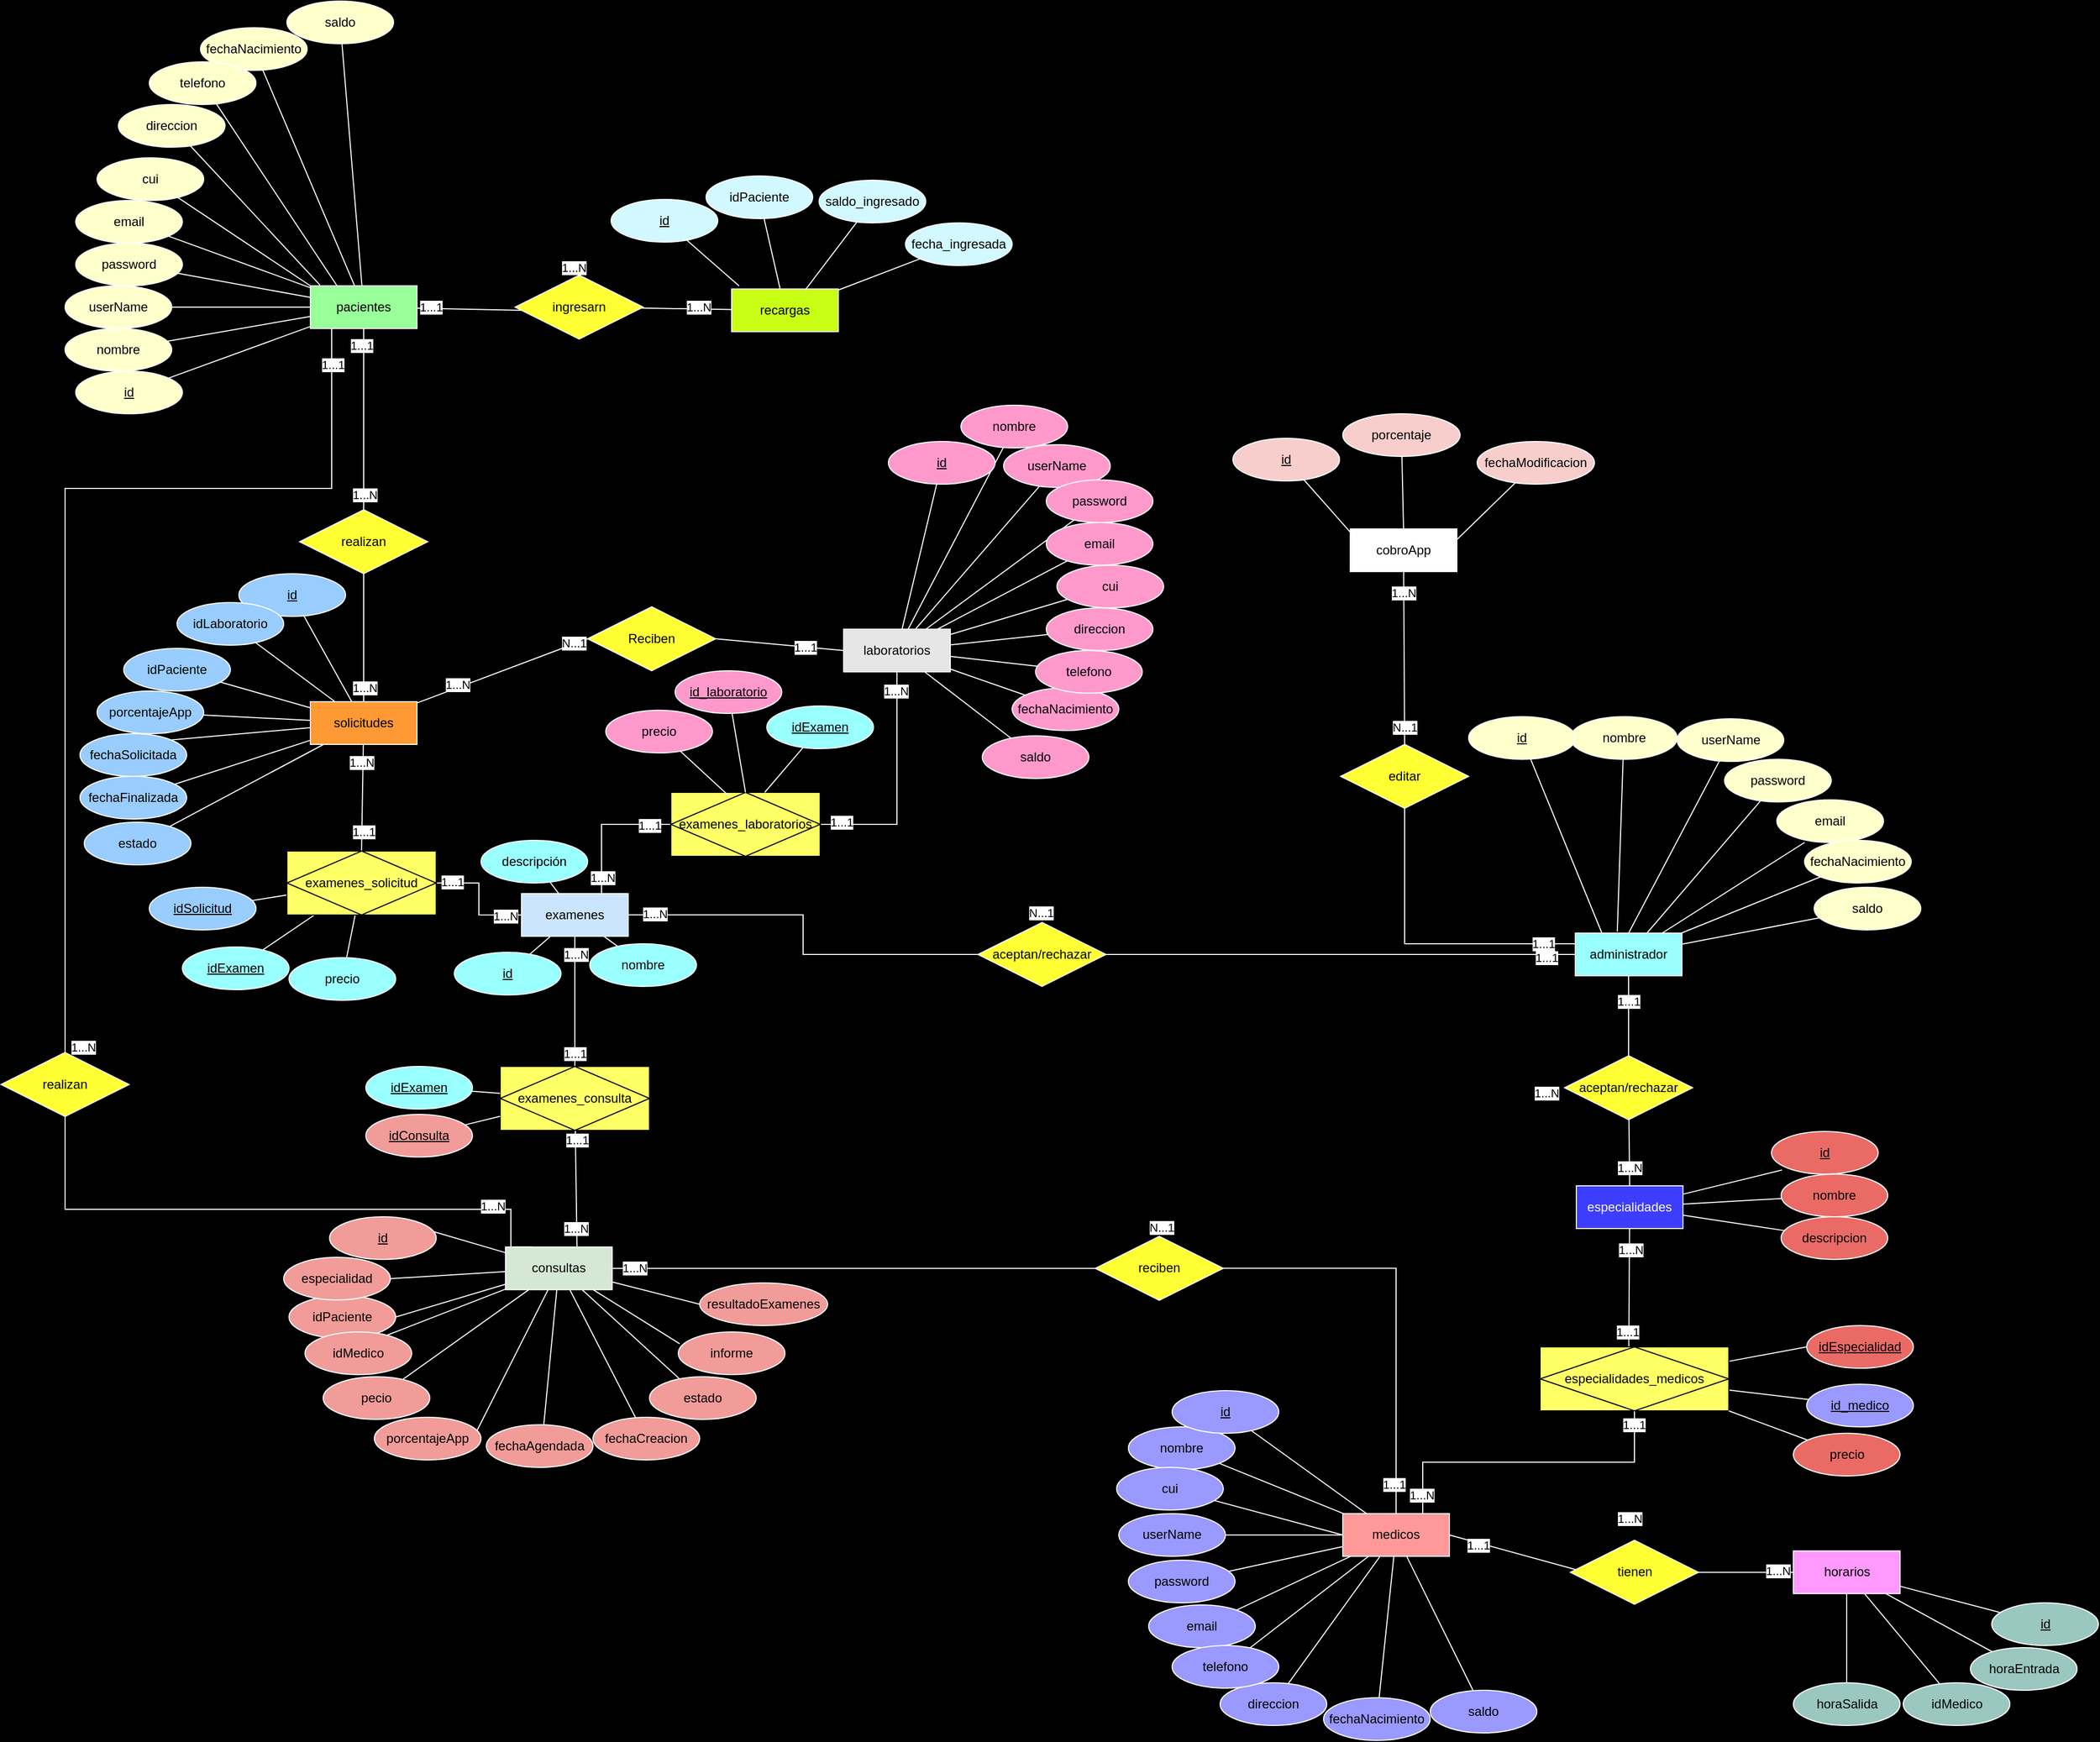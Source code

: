 <mxfile version="13.9.9" type="device"><diagram id="2gWuk337MBERqS41xYjN" name="Página-1"><mxGraphModel dx="1422" dy="822" grid="0" gridSize="10" guides="1" tooltips="1" connect="1" arrows="1" fold="1" page="1" pageScale="1" pageWidth="2336" pageHeight="1654" background="#000000" math="0" shadow="0"><root><mxCell id="0"/><mxCell id="1" parent="0"/><mxCell id="lgTsYvmK19AXJI8_S2Md-12" style="edgeStyle=none;rounded=0;orthogonalLoop=1;jettySize=auto;html=1;endArrow=none;endFill=0;fillColor=#FFFFCC;strokeColor=#FFFFFF;exitX=0.394;exitY=-0.036;exitDx=0;exitDy=0;exitPerimeter=0;" parent="1" source="Kea_3-o4dZRoic2Bwr-7-1" target="lgTsYvmK19AXJI8_S2Md-1" edge="1"><mxGeometry relative="1" as="geometry"/></mxCell><mxCell id="lgTsYvmK19AXJI8_S2Md-13" style="edgeStyle=none;rounded=0;orthogonalLoop=1;jettySize=auto;html=1;endArrow=none;endFill=0;fillColor=#FFFFCC;strokeColor=#FFFFFF;" parent="1" source="Kea_3-o4dZRoic2Bwr-7-1" target="lgTsYvmK19AXJI8_S2Md-4" edge="1"><mxGeometry relative="1" as="geometry"/></mxCell><mxCell id="lgTsYvmK19AXJI8_S2Md-14" style="edgeStyle=none;rounded=0;orthogonalLoop=1;jettySize=auto;html=1;entryX=0.26;entryY=1;entryDx=0;entryDy=0;entryPerimeter=0;endArrow=none;endFill=0;fillColor=#FFFFCC;strokeColor=#FFFFFF;" parent="1" source="Kea_3-o4dZRoic2Bwr-7-1" target="lgTsYvmK19AXJI8_S2Md-5" edge="1"><mxGeometry relative="1" as="geometry"/></mxCell><mxCell id="lgTsYvmK19AXJI8_S2Md-15" style="edgeStyle=none;rounded=0;orthogonalLoop=1;jettySize=auto;html=1;endArrow=none;endFill=0;fillColor=#FFFFCC;strokeColor=#FFFFFF;" parent="1" source="Kea_3-o4dZRoic2Bwr-7-1" target="lgTsYvmK19AXJI8_S2Md-6" edge="1"><mxGeometry relative="1" as="geometry"/></mxCell><mxCell id="lgTsYvmK19AXJI8_S2Md-16" style="edgeStyle=none;rounded=0;orthogonalLoop=1;jettySize=auto;html=1;endArrow=none;endFill=0;fillColor=#FFFFCC;strokeColor=#FFFFFF;" parent="1" source="Kea_3-o4dZRoic2Bwr-7-1" target="lgTsYvmK19AXJI8_S2Md-7" edge="1"><mxGeometry relative="1" as="geometry"/></mxCell><mxCell id="lgTsYvmK19AXJI8_S2Md-224" style="edgeStyle=none;rounded=0;orthogonalLoop=1;jettySize=auto;html=1;entryX=0.5;entryY=0;entryDx=0;entryDy=0;endArrow=none;endFill=0;strokeColor=#FFFFFF;fillColor=#F19C99;" parent="1" source="Kea_3-o4dZRoic2Bwr-7-1" target="lgTsYvmK19AXJI8_S2Md-223" edge="1"><mxGeometry relative="1" as="geometry"/></mxCell><mxCell id="lgTsYvmK19AXJI8_S2Md-227" value="1...1" style="edgeLabel;html=1;align=center;verticalAlign=middle;resizable=0;points=[];" parent="lgTsYvmK19AXJI8_S2Md-224" vertex="1" connectable="0"><mxGeometry x="-0.364" relative="1" as="geometry"><mxPoint as="offset"/></mxGeometry></mxCell><mxCell id="Kea_3-o4dZRoic2Bwr-7-1" value="administrador" style="whiteSpace=wrap;html=1;align=center;fillColor=#99FFFF;strokeColor=#FFFFFF;" parent="1" vertex="1"><mxGeometry x="1639" y="884" width="100" height="40" as="geometry"/></mxCell><mxCell id="lgTsYvmK19AXJI8_S2Md-1" value="nombre" style="ellipse;whiteSpace=wrap;html=1;align=center;fillColor=#FFFFCC;strokeColor=#FFFFFF;" parent="1" vertex="1"><mxGeometry x="1634.5" y="681" width="100" height="40" as="geometry"/></mxCell><mxCell id="lgTsYvmK19AXJI8_S2Md-8" style="rounded=0;orthogonalLoop=1;jettySize=auto;html=1;endArrow=none;endFill=0;fillColor=#FFFFCC;strokeColor=#FFFFFF;entryX=0.25;entryY=0;entryDx=0;entryDy=0;" parent="1" source="lgTsYvmK19AXJI8_S2Md-2" target="Kea_3-o4dZRoic2Bwr-7-1" edge="1"><mxGeometry relative="1" as="geometry"/></mxCell><mxCell id="lgTsYvmK19AXJI8_S2Md-2" value="id" style="ellipse;whiteSpace=wrap;html=1;align=center;fontStyle=4;fillColor=#FFFFCC;strokeColor=#FFFFFF;" parent="1" vertex="1"><mxGeometry x="1539" y="681" width="100" height="40" as="geometry"/></mxCell><mxCell id="lgTsYvmK19AXJI8_S2Md-10" style="edgeStyle=none;rounded=0;orthogonalLoop=1;jettySize=auto;html=1;entryX=0.5;entryY=0;entryDx=0;entryDy=0;endArrow=none;endFill=0;fillColor=#FFFFCC;strokeColor=#FFFFFF;" parent="1" source="lgTsYvmK19AXJI8_S2Md-3" target="Kea_3-o4dZRoic2Bwr-7-1" edge="1"><mxGeometry relative="1" as="geometry"/></mxCell><mxCell id="lgTsYvmK19AXJI8_S2Md-3" value="userName" style="ellipse;whiteSpace=wrap;html=1;align=center;fillColor=#FFFFCC;strokeColor=#FFFFFF;" parent="1" vertex="1"><mxGeometry x="1734.5" y="683" width="100" height="40" as="geometry"/></mxCell><mxCell id="lgTsYvmK19AXJI8_S2Md-4" value="password" style="ellipse;whiteSpace=wrap;html=1;align=center;fillColor=#FFFFCC;strokeColor=#FFFFFF;" parent="1" vertex="1"><mxGeometry x="1779" y="721" width="100" height="40" as="geometry"/></mxCell><mxCell id="lgTsYvmK19AXJI8_S2Md-5" value="email" style="ellipse;whiteSpace=wrap;html=1;align=center;fillColor=#FFFFCC;strokeColor=#FFFFFF;" parent="1" vertex="1"><mxGeometry x="1828" y="759" width="100" height="40" as="geometry"/></mxCell><mxCell id="lgTsYvmK19AXJI8_S2Md-6" value="fechaNacimiento" style="ellipse;whiteSpace=wrap;html=1;align=center;fillColor=#FFFFCC;strokeColor=#FFFFFF;" parent="1" vertex="1"><mxGeometry x="1854" y="797" width="100" height="40" as="geometry"/></mxCell><mxCell id="lgTsYvmK19AXJI8_S2Md-7" value="saldo" style="ellipse;whiteSpace=wrap;html=1;align=center;fillColor=#FFFFCC;strokeColor=#FFFFFF;" parent="1" vertex="1"><mxGeometry x="1863" y="841" width="100" height="40" as="geometry"/></mxCell><mxCell id="lgTsYvmK19AXJI8_S2Md-17" style="edgeStyle=none;rounded=0;orthogonalLoop=1;jettySize=auto;html=1;endArrow=none;endFill=0;fillColor=#FFFFCC;strokeColor=#FFFFFF;" parent="1" source="lgTsYvmK19AXJI8_S2Md-22" target="lgTsYvmK19AXJI8_S2Md-23" edge="1"><mxGeometry relative="1" as="geometry"/></mxCell><mxCell id="lgTsYvmK19AXJI8_S2Md-18" style="edgeStyle=none;rounded=0;orthogonalLoop=1;jettySize=auto;html=1;endArrow=none;endFill=0;fillColor=#FFFFCC;strokeColor=#FFFFFF;" parent="1" source="lgTsYvmK19AXJI8_S2Md-22" target="lgTsYvmK19AXJI8_S2Md-28" edge="1"><mxGeometry relative="1" as="geometry"/></mxCell><mxCell id="lgTsYvmK19AXJI8_S2Md-19" style="edgeStyle=none;rounded=0;orthogonalLoop=1;jettySize=auto;html=1;endArrow=none;endFill=0;fillColor=#FFFFCC;strokeColor=#FFFFFF;" parent="1" source="lgTsYvmK19AXJI8_S2Md-22" target="lgTsYvmK19AXJI8_S2Md-29" edge="1"><mxGeometry relative="1" as="geometry"/></mxCell><mxCell id="lgTsYvmK19AXJI8_S2Md-20" style="edgeStyle=none;rounded=0;orthogonalLoop=1;jettySize=auto;html=1;endArrow=none;endFill=0;fillColor=#FFFFCC;strokeColor=#FFFFFF;" parent="1" source="lgTsYvmK19AXJI8_S2Md-22" target="lgTsYvmK19AXJI8_S2Md-30" edge="1"><mxGeometry relative="1" as="geometry"/></mxCell><mxCell id="lgTsYvmK19AXJI8_S2Md-21" style="edgeStyle=none;rounded=0;orthogonalLoop=1;jettySize=auto;html=1;endArrow=none;endFill=0;fillColor=#FFFFCC;strokeColor=#FFFFFF;" parent="1" source="lgTsYvmK19AXJI8_S2Md-22" target="lgTsYvmK19AXJI8_S2Md-31" edge="1"><mxGeometry relative="1" as="geometry"/></mxCell><mxCell id="lgTsYvmK19AXJI8_S2Md-97" style="edgeStyle=none;rounded=0;orthogonalLoop=1;jettySize=auto;html=1;endArrow=none;endFill=0;fillColor=#FF3333;strokeColor=#FFFFFF;" parent="1" source="lgTsYvmK19AXJI8_S2Md-22" target="lgTsYvmK19AXJI8_S2Md-96" edge="1"><mxGeometry relative="1" as="geometry"/></mxCell><mxCell id="lgTsYvmK19AXJI8_S2Md-100" value="1...1" style="edgeLabel;html=1;align=center;verticalAlign=middle;resizable=0;points=[];fillColor=#FFFFCC;strokeColor=#FFFFFF;" parent="lgTsYvmK19AXJI8_S2Md-97" vertex="1" connectable="0"><mxGeometry x="-0.82" y="-2" relative="1" as="geometry"><mxPoint as="offset"/></mxGeometry></mxCell><mxCell id="lgTsYvmK19AXJI8_S2Md-103" value="1...N" style="edgeLabel;html=1;align=center;verticalAlign=middle;resizable=0;points=[];fillColor=#FF3333;strokeColor=#FFFFFF;" parent="lgTsYvmK19AXJI8_S2Md-97" vertex="1" connectable="0"><mxGeometry x="0.835" y="1" relative="1" as="geometry"><mxPoint as="offset"/></mxGeometry></mxCell><mxCell id="lgTsYvmK19AXJI8_S2Md-139" style="edgeStyle=orthogonalEdgeStyle;rounded=0;orthogonalLoop=1;jettySize=auto;html=1;endArrow=none;endFill=0;fillColor=#FF3333;strokeColor=#FFFFFF;" parent="1" source="lgTsYvmK19AXJI8_S2Md-22" target="lgTsYvmK19AXJI8_S2Md-138" edge="1"><mxGeometry relative="1" as="geometry"><Array as="points"><mxPoint x="473" y="467"/><mxPoint x="223" y="467"/><mxPoint x="223" y="937"/></Array></mxGeometry></mxCell><mxCell id="lgTsYvmK19AXJI8_S2Md-142" value="1...1" style="edgeLabel;html=1;align=center;verticalAlign=middle;resizable=0;points=[];fillColor=#FFFFCC;strokeColor=#FFFFFF;" parent="lgTsYvmK19AXJI8_S2Md-139" vertex="1" connectable="0"><mxGeometry x="-0.927" y="1" relative="1" as="geometry"><mxPoint as="offset"/></mxGeometry></mxCell><mxCell id="lgTsYvmK19AXJI8_S2Md-143" value="1...N" style="edgeLabel;html=1;align=center;verticalAlign=middle;resizable=0;points=[];fillColor=#FF3333;strokeColor=#FFFFFF;" parent="lgTsYvmK19AXJI8_S2Md-139" vertex="1" connectable="0"><mxGeometry x="0.977" y="-4" relative="1" as="geometry"><mxPoint x="20.94" y="5.35" as="offset"/></mxGeometry></mxCell><mxCell id="RLpAbzCgg9S0lUEBndO6-12" style="edgeStyle=none;rounded=0;orthogonalLoop=1;jettySize=auto;html=1;entryX=0.054;entryY=0.55;entryDx=0;entryDy=0;entryPerimeter=0;endArrow=none;endFill=0;strokeColor=#FFFFFF;" edge="1" parent="1" source="lgTsYvmK19AXJI8_S2Md-22" target="RLpAbzCgg9S0lUEBndO6-11"><mxGeometry relative="1" as="geometry"/></mxCell><mxCell id="RLpAbzCgg9S0lUEBndO6-15" value="1...1" style="edgeLabel;html=1;align=center;verticalAlign=middle;resizable=0;points=[];" vertex="1" connectable="0" parent="RLpAbzCgg9S0lUEBndO6-12"><mxGeometry x="-0.74" y="2" relative="1" as="geometry"><mxPoint as="offset"/></mxGeometry></mxCell><mxCell id="RLpAbzCgg9S0lUEBndO6-16" value="1...N" style="edgeLabel;html=1;align=center;verticalAlign=middle;resizable=0;points=[];" vertex="1" connectable="0" parent="RLpAbzCgg9S0lUEBndO6-12"><mxGeometry x="0.512" y="3" relative="1" as="geometry"><mxPoint x="71.79" y="-36.51" as="offset"/></mxGeometry></mxCell><mxCell id="lgTsYvmK19AXJI8_S2Md-22" value="pacientes" style="whiteSpace=wrap;html=1;align=center;fillColor=#99FF99;strokeColor=#FFFFFF;" parent="1" vertex="1"><mxGeometry x="453" y="277" width="100" height="40" as="geometry"/></mxCell><mxCell id="lgTsYvmK19AXJI8_S2Md-23" value="nombre" style="ellipse;whiteSpace=wrap;html=1;align=center;fillColor=#FFFFCC;strokeColor=#FFFFFF;" parent="1" vertex="1"><mxGeometry x="223" y="317" width="100" height="40" as="geometry"/></mxCell><mxCell id="lgTsYvmK19AXJI8_S2Md-24" style="rounded=0;orthogonalLoop=1;jettySize=auto;html=1;endArrow=none;endFill=0;fillColor=#FFFFCC;strokeColor=#FFFFFF;" parent="1" source="lgTsYvmK19AXJI8_S2Md-25" target="lgTsYvmK19AXJI8_S2Md-22" edge="1"><mxGeometry relative="1" as="geometry"/></mxCell><mxCell id="lgTsYvmK19AXJI8_S2Md-25" value="id" style="ellipse;whiteSpace=wrap;html=1;align=center;fontStyle=4;fillColor=#FFFFCC;strokeColor=#FFFFFF;" parent="1" vertex="1"><mxGeometry x="233" y="357" width="100" height="40" as="geometry"/></mxCell><mxCell id="lgTsYvmK19AXJI8_S2Md-26" style="edgeStyle=none;rounded=0;orthogonalLoop=1;jettySize=auto;html=1;endArrow=none;endFill=0;fillColor=#FFFFCC;strokeColor=#FFFFFF;" parent="1" source="lgTsYvmK19AXJI8_S2Md-27" target="lgTsYvmK19AXJI8_S2Md-22" edge="1"><mxGeometry relative="1" as="geometry"/></mxCell><mxCell id="lgTsYvmK19AXJI8_S2Md-27" value="userName" style="ellipse;whiteSpace=wrap;html=1;align=center;fillColor=#FFFFCC;strokeColor=#FFFFFF;" parent="1" vertex="1"><mxGeometry x="223" y="277" width="100" height="40" as="geometry"/></mxCell><mxCell id="lgTsYvmK19AXJI8_S2Md-28" value="password" style="ellipse;whiteSpace=wrap;html=1;align=center;fillColor=#FFFFCC;strokeColor=#FFFFFF;" parent="1" vertex="1"><mxGeometry x="233" y="237" width="100" height="40" as="geometry"/></mxCell><mxCell id="lgTsYvmK19AXJI8_S2Md-29" value="email" style="ellipse;whiteSpace=wrap;html=1;align=center;fillColor=#FFFFCC;strokeColor=#FFFFFF;" parent="1" vertex="1"><mxGeometry x="233" y="197" width="100" height="40" as="geometry"/></mxCell><mxCell id="lgTsYvmK19AXJI8_S2Md-30" value="fechaNacimiento" style="ellipse;whiteSpace=wrap;html=1;align=center;fillColor=#FFFFCC;strokeColor=#FFFFFF;" parent="1" vertex="1"><mxGeometry x="350" y="35" width="100" height="40" as="geometry"/></mxCell><mxCell id="lgTsYvmK19AXJI8_S2Md-31" value="saldo" style="ellipse;whiteSpace=wrap;html=1;align=center;fillColor=#FFFFCC;strokeColor=#FFFFFF;" parent="1" vertex="1"><mxGeometry x="431" y="10" width="100" height="40" as="geometry"/></mxCell><mxCell id="lgTsYvmK19AXJI8_S2Md-36" style="edgeStyle=none;rounded=0;orthogonalLoop=1;jettySize=auto;html=1;entryX=0.09;entryY=-0.018;entryDx=0;entryDy=0;entryPerimeter=0;endArrow=none;endFill=0;fillColor=#FFFFCC;strokeColor=#FFFFFF;" parent="1" source="lgTsYvmK19AXJI8_S2Md-32" target="lgTsYvmK19AXJI8_S2Md-22" edge="1"><mxGeometry relative="1" as="geometry"/></mxCell><mxCell id="lgTsYvmK19AXJI8_S2Md-32" value="direccion" style="ellipse;whiteSpace=wrap;html=1;align=center;fillColor=#FFFFCC;strokeColor=#FFFFFF;" parent="1" vertex="1"><mxGeometry x="273" y="107" width="100" height="40" as="geometry"/></mxCell><mxCell id="lgTsYvmK19AXJI8_S2Md-35" style="edgeStyle=none;rounded=0;orthogonalLoop=1;jettySize=auto;html=1;endArrow=none;endFill=0;entryX=0;entryY=0;entryDx=0;entryDy=0;fillColor=#FFFFCC;strokeColor=#FFFFFF;" parent="1" source="lgTsYvmK19AXJI8_S2Md-33" target="lgTsYvmK19AXJI8_S2Md-22" edge="1"><mxGeometry relative="1" as="geometry"><mxPoint x="443" y="227" as="targetPoint"/></mxGeometry></mxCell><mxCell id="lgTsYvmK19AXJI8_S2Md-33" value="cui" style="ellipse;whiteSpace=wrap;html=1;align=center;fillColor=#FFFFCC;strokeColor=#FFFFFF;" parent="1" vertex="1"><mxGeometry x="253" y="157" width="100" height="40" as="geometry"/></mxCell><mxCell id="lgTsYvmK19AXJI8_S2Md-37" style="edgeStyle=none;rounded=0;orthogonalLoop=1;jettySize=auto;html=1;entryX=0.25;entryY=0;entryDx=0;entryDy=0;endArrow=none;endFill=0;fillColor=#FFFFCC;strokeColor=#FFFFFF;" parent="1" source="lgTsYvmK19AXJI8_S2Md-34" target="lgTsYvmK19AXJI8_S2Md-22" edge="1"><mxGeometry relative="1" as="geometry"/></mxCell><mxCell id="lgTsYvmK19AXJI8_S2Md-34" value="telefono" style="ellipse;whiteSpace=wrap;html=1;align=center;fillColor=#FFFFCC;strokeColor=#FFFFFF;" parent="1" vertex="1"><mxGeometry x="302" y="67" width="100" height="40" as="geometry"/></mxCell><mxCell id="lgTsYvmK19AXJI8_S2Md-38" style="edgeStyle=none;rounded=0;orthogonalLoop=1;jettySize=auto;html=1;endArrow=none;endFill=0;fillColor=#9999FF;strokeColor=#FFFFFF;" parent="1" source="lgTsYvmK19AXJI8_S2Md-43" target="lgTsYvmK19AXJI8_S2Md-44" edge="1"><mxGeometry relative="1" as="geometry"/></mxCell><mxCell id="lgTsYvmK19AXJI8_S2Md-39" style="edgeStyle=none;rounded=0;orthogonalLoop=1;jettySize=auto;html=1;endArrow=none;endFill=0;fillColor=#9999FF;strokeColor=#FFFFFF;" parent="1" source="lgTsYvmK19AXJI8_S2Md-43" target="lgTsYvmK19AXJI8_S2Md-49" edge="1"><mxGeometry relative="1" as="geometry"/></mxCell><mxCell id="lgTsYvmK19AXJI8_S2Md-40" style="edgeStyle=none;rounded=0;orthogonalLoop=1;jettySize=auto;html=1;endArrow=none;endFill=0;fillColor=#9999FF;strokeColor=#FFFFFF;" parent="1" source="lgTsYvmK19AXJI8_S2Md-43" target="lgTsYvmK19AXJI8_S2Md-50" edge="1"><mxGeometry relative="1" as="geometry"/></mxCell><mxCell id="lgTsYvmK19AXJI8_S2Md-41" style="edgeStyle=none;rounded=0;orthogonalLoop=1;jettySize=auto;html=1;endArrow=none;endFill=0;fillColor=#9999FF;strokeColor=#FFFFFF;" parent="1" source="lgTsYvmK19AXJI8_S2Md-43" target="lgTsYvmK19AXJI8_S2Md-51" edge="1"><mxGeometry relative="1" as="geometry"/></mxCell><mxCell id="lgTsYvmK19AXJI8_S2Md-42" style="edgeStyle=none;rounded=0;orthogonalLoop=1;jettySize=auto;html=1;endArrow=none;endFill=0;fillColor=#9999FF;strokeColor=#FFFFFF;" parent="1" source="lgTsYvmK19AXJI8_S2Md-43" target="lgTsYvmK19AXJI8_S2Md-52" edge="1"><mxGeometry relative="1" as="geometry"/></mxCell><mxCell id="lgTsYvmK19AXJI8_S2Md-210" style="edgeStyle=none;rounded=0;orthogonalLoop=1;jettySize=auto;html=1;entryX=0.057;entryY=0.467;entryDx=0;entryDy=0;entryPerimeter=0;endArrow=none;endFill=0;strokeColor=#FFFFFF;fillColor=#F19C99;exitX=1;exitY=0.5;exitDx=0;exitDy=0;" parent="1" source="lgTsYvmK19AXJI8_S2Md-43" target="lgTsYvmK19AXJI8_S2Md-208" edge="1"><mxGeometry relative="1" as="geometry"/></mxCell><mxCell id="lgTsYvmK19AXJI8_S2Md-213" value="1...1" style="edgeLabel;html=1;align=center;verticalAlign=middle;resizable=0;points=[];" parent="lgTsYvmK19AXJI8_S2Md-210" vertex="1" connectable="0"><mxGeometry x="-0.554" y="-2" relative="1" as="geometry"><mxPoint as="offset"/></mxGeometry></mxCell><mxCell id="lgTsYvmK19AXJI8_S2Md-215" value="1...N" style="edgeLabel;html=1;align=center;verticalAlign=middle;resizable=0;points=[];" parent="lgTsYvmK19AXJI8_S2Md-210" vertex="1" connectable="0"><mxGeometry x="0.355" y="-1" relative="1" as="geometry"><mxPoint x="87.68" y="-38.74" as="offset"/></mxGeometry></mxCell><mxCell id="lgTsYvmK19AXJI8_S2Md-238" style="rounded=0;orthogonalLoop=1;jettySize=auto;html=1;entryX=0.5;entryY=1;entryDx=0;entryDy=0;endArrow=none;endFill=0;strokeColor=#FFFFFF;fillColor=#F19C99;edgeStyle=orthogonalEdgeStyle;exitX=0.75;exitY=0;exitDx=0;exitDy=0;" parent="1" source="lgTsYvmK19AXJI8_S2Md-43" target="lgTsYvmK19AXJI8_S2Md-230" edge="1"><mxGeometry relative="1" as="geometry"><mxPoint x="1479" y="1419" as="sourcePoint"/></mxGeometry></mxCell><mxCell id="lgTsYvmK19AXJI8_S2Md-239" value="1...N" style="edgeLabel;html=1;align=center;verticalAlign=middle;resizable=0;points=[];" parent="lgTsYvmK19AXJI8_S2Md-238" vertex="1" connectable="0"><mxGeometry x="-0.88" y="1" relative="1" as="geometry"><mxPoint as="offset"/></mxGeometry></mxCell><mxCell id="lgTsYvmK19AXJI8_S2Md-240" value="1...1" style="edgeLabel;html=1;align=center;verticalAlign=middle;resizable=0;points=[];" parent="lgTsYvmK19AXJI8_S2Md-238" vertex="1" connectable="0"><mxGeometry x="0.915" y="1" relative="1" as="geometry"><mxPoint as="offset"/></mxGeometry></mxCell><mxCell id="lgTsYvmK19AXJI8_S2Md-43" value="medicos" style="whiteSpace=wrap;html=1;align=center;fillColor=#FF9999;strokeColor=#FFFFFF;" parent="1" vertex="1"><mxGeometry x="1421" y="1428.34" width="100" height="40" as="geometry"/></mxCell><mxCell id="lgTsYvmK19AXJI8_S2Md-44" value="nombre" style="ellipse;whiteSpace=wrap;html=1;align=center;fillColor=#9999FF;strokeColor=#FFFFFF;" parent="1" vertex="1"><mxGeometry x="1220" y="1347" width="100" height="40" as="geometry"/></mxCell><mxCell id="lgTsYvmK19AXJI8_S2Md-45" style="rounded=0;orthogonalLoop=1;jettySize=auto;html=1;endArrow=none;endFill=0;fillColor=#9999FF;strokeColor=#FFFFFF;" parent="1" source="lgTsYvmK19AXJI8_S2Md-46" target="lgTsYvmK19AXJI8_S2Md-43" edge="1"><mxGeometry relative="1" as="geometry"/></mxCell><mxCell id="lgTsYvmK19AXJI8_S2Md-46" value="id" style="ellipse;whiteSpace=wrap;html=1;align=center;fontStyle=4;fillColor=#9999FF;strokeColor=#FFFFFF;" parent="1" vertex="1"><mxGeometry x="1261" y="1313" width="100" height="40" as="geometry"/></mxCell><mxCell id="lgTsYvmK19AXJI8_S2Md-47" style="edgeStyle=none;rounded=0;orthogonalLoop=1;jettySize=auto;html=1;endArrow=none;endFill=0;fillColor=#9999FF;strokeColor=#FFFFFF;" parent="1" source="lgTsYvmK19AXJI8_S2Md-48" target="lgTsYvmK19AXJI8_S2Md-43" edge="1"><mxGeometry relative="1" as="geometry"/></mxCell><mxCell id="lgTsYvmK19AXJI8_S2Md-48" value="userName" style="ellipse;whiteSpace=wrap;html=1;align=center;fillColor=#9999FF;strokeColor=#FFFFFF;" parent="1" vertex="1"><mxGeometry x="1211" y="1428.34" width="100" height="40" as="geometry"/></mxCell><mxCell id="lgTsYvmK19AXJI8_S2Md-49" value="password" style="ellipse;whiteSpace=wrap;html=1;align=center;fillColor=#9999FF;strokeColor=#FFFFFF;" parent="1" vertex="1"><mxGeometry x="1220" y="1472" width="100" height="40" as="geometry"/></mxCell><mxCell id="lgTsYvmK19AXJI8_S2Md-50" value="email" style="ellipse;whiteSpace=wrap;html=1;align=center;fillColor=#9999FF;strokeColor=#FFFFFF;" parent="1" vertex="1"><mxGeometry x="1239" y="1514" width="100" height="40" as="geometry"/></mxCell><mxCell id="lgTsYvmK19AXJI8_S2Md-51" value="fechaNacimiento" style="ellipse;whiteSpace=wrap;html=1;align=center;fillColor=#9999FF;strokeColor=#FFFFFF;" parent="1" vertex="1"><mxGeometry x="1403" y="1601" width="100" height="40" as="geometry"/></mxCell><mxCell id="lgTsYvmK19AXJI8_S2Md-52" value="saldo" style="ellipse;whiteSpace=wrap;html=1;align=center;fillColor=#9999FF;strokeColor=#FFFFFF;" parent="1" vertex="1"><mxGeometry x="1503" y="1594" width="100" height="40" as="geometry"/></mxCell><mxCell id="lgTsYvmK19AXJI8_S2Md-53" style="edgeStyle=none;rounded=0;orthogonalLoop=1;jettySize=auto;html=1;entryX=0.346;entryY=1.013;entryDx=0;entryDy=0;endArrow=none;endFill=0;fillColor=#9999FF;strokeColor=#FFFFFF;entryPerimeter=0;" parent="1" source="lgTsYvmK19AXJI8_S2Md-54" target="lgTsYvmK19AXJI8_S2Md-43" edge="1"><mxGeometry relative="1" as="geometry"/></mxCell><mxCell id="lgTsYvmK19AXJI8_S2Md-54" value="direccion" style="ellipse;whiteSpace=wrap;html=1;align=center;fillColor=#9999FF;strokeColor=#FFFFFF;" parent="1" vertex="1"><mxGeometry x="1306" y="1587" width="100" height="40" as="geometry"/></mxCell><mxCell id="lgTsYvmK19AXJI8_S2Md-55" style="edgeStyle=none;rounded=0;orthogonalLoop=1;jettySize=auto;html=1;endArrow=none;endFill=0;entryX=0;entryY=0.5;entryDx=0;entryDy=0;fillColor=#9999FF;strokeColor=#FFFFFF;" parent="1" source="lgTsYvmK19AXJI8_S2Md-56" target="lgTsYvmK19AXJI8_S2Md-43" edge="1"><mxGeometry relative="1" as="geometry"><mxPoint x="1411" y="1378.34" as="targetPoint"/></mxGeometry></mxCell><mxCell id="lgTsYvmK19AXJI8_S2Md-56" value="cui" style="ellipse;whiteSpace=wrap;html=1;align=center;fillColor=#9999FF;strokeColor=#FFFFFF;" parent="1" vertex="1"><mxGeometry x="1209" y="1385" width="100" height="40" as="geometry"/></mxCell><mxCell id="lgTsYvmK19AXJI8_S2Md-57" style="edgeStyle=none;rounded=0;orthogonalLoop=1;jettySize=auto;html=1;endArrow=none;endFill=0;fillColor=#9999FF;strokeColor=#FFFFFF;" parent="1" source="lgTsYvmK19AXJI8_S2Md-58" target="lgTsYvmK19AXJI8_S2Md-43" edge="1"><mxGeometry relative="1" as="geometry"/></mxCell><mxCell id="lgTsYvmK19AXJI8_S2Md-58" value="telefono" style="ellipse;whiteSpace=wrap;html=1;align=center;fillColor=#9999FF;strokeColor=#FFFFFF;" parent="1" vertex="1"><mxGeometry x="1261" y="1552" width="100" height="40" as="geometry"/></mxCell><mxCell id="lgTsYvmK19AXJI8_S2Md-59" style="edgeStyle=none;rounded=0;orthogonalLoop=1;jettySize=auto;html=1;endArrow=none;endFill=0;fillColor=#FF99CC;strokeColor=#FFFFFF;" parent="1" source="lgTsYvmK19AXJI8_S2Md-64" target="lgTsYvmK19AXJI8_S2Md-65" edge="1"><mxGeometry relative="1" as="geometry"/></mxCell><mxCell id="lgTsYvmK19AXJI8_S2Md-60" style="edgeStyle=none;rounded=0;orthogonalLoop=1;jettySize=auto;html=1;endArrow=none;endFill=0;fillColor=#FF99CC;strokeColor=#FFFFFF;" parent="1" source="lgTsYvmK19AXJI8_S2Md-64" target="lgTsYvmK19AXJI8_S2Md-70" edge="1"><mxGeometry relative="1" as="geometry"/></mxCell><mxCell id="lgTsYvmK19AXJI8_S2Md-61" style="edgeStyle=none;rounded=0;orthogonalLoop=1;jettySize=auto;html=1;endArrow=none;endFill=0;fillColor=#FF99CC;strokeColor=#FFFFFF;" parent="1" source="lgTsYvmK19AXJI8_S2Md-64" target="lgTsYvmK19AXJI8_S2Md-71" edge="1"><mxGeometry relative="1" as="geometry"/></mxCell><mxCell id="lgTsYvmK19AXJI8_S2Md-62" style="edgeStyle=none;rounded=0;orthogonalLoop=1;jettySize=auto;html=1;endArrow=none;endFill=0;fillColor=#FF99CC;strokeColor=#FFFFFF;" parent="1" source="lgTsYvmK19AXJI8_S2Md-64" target="lgTsYvmK19AXJI8_S2Md-72" edge="1"><mxGeometry relative="1" as="geometry"/></mxCell><mxCell id="lgTsYvmK19AXJI8_S2Md-63" style="edgeStyle=none;rounded=0;orthogonalLoop=1;jettySize=auto;html=1;endArrow=none;endFill=0;fillColor=#FF99CC;strokeColor=#FFFFFF;" parent="1" source="lgTsYvmK19AXJI8_S2Md-64" target="lgTsYvmK19AXJI8_S2Md-73" edge="1"><mxGeometry relative="1" as="geometry"/></mxCell><mxCell id="lgTsYvmK19AXJI8_S2Md-178" style="edgeStyle=orthogonalEdgeStyle;rounded=0;orthogonalLoop=1;jettySize=auto;html=1;entryX=1;entryY=0.5;entryDx=0;entryDy=0;endArrow=none;endFill=0;strokeColor=#FFFFFF;fillColor=#F19C99;exitX=0.5;exitY=1;exitDx=0;exitDy=0;" parent="1" source="lgTsYvmK19AXJI8_S2Md-64" target="lgTsYvmK19AXJI8_S2Md-173" edge="1"><mxGeometry relative="1" as="geometry"><mxPoint x="941.0" y="714" as="targetPoint"/></mxGeometry></mxCell><mxCell id="lgTsYvmK19AXJI8_S2Md-182" value="1...N" style="edgeLabel;html=1;align=center;verticalAlign=middle;resizable=0;points=[];" parent="lgTsYvmK19AXJI8_S2Md-178" vertex="1" connectable="0"><mxGeometry x="-0.834" y="-1" relative="1" as="geometry"><mxPoint as="offset"/></mxGeometry></mxCell><mxCell id="lgTsYvmK19AXJI8_S2Md-183" value="1...1" style="edgeLabel;html=1;align=center;verticalAlign=middle;resizable=0;points=[];" parent="lgTsYvmK19AXJI8_S2Md-178" vertex="1" connectable="0"><mxGeometry x="0.867" relative="1" as="geometry"><mxPoint x="5.69" y="-2" as="offset"/></mxGeometry></mxCell><mxCell id="lgTsYvmK19AXJI8_S2Md-64" value="laboratorios" style="whiteSpace=wrap;html=1;align=center;fillColor=#E6E6E6;strokeColor=#FFFFFF;" parent="1" vertex="1"><mxGeometry x="953" y="599" width="100" height="40" as="geometry"/></mxCell><mxCell id="lgTsYvmK19AXJI8_S2Md-65" value="nombre" style="ellipse;whiteSpace=wrap;html=1;align=center;fillColor=#FF99CC;strokeColor=#FFFFFF;" parent="1" vertex="1"><mxGeometry x="1063" y="389" width="100" height="40" as="geometry"/></mxCell><mxCell id="lgTsYvmK19AXJI8_S2Md-66" style="rounded=0;orthogonalLoop=1;jettySize=auto;html=1;endArrow=none;endFill=0;fillColor=#FF99CC;strokeColor=#FFFFFF;" parent="1" source="lgTsYvmK19AXJI8_S2Md-67" target="lgTsYvmK19AXJI8_S2Md-64" edge="1"><mxGeometry relative="1" as="geometry"/></mxCell><mxCell id="lgTsYvmK19AXJI8_S2Md-67" value="id" style="ellipse;whiteSpace=wrap;html=1;align=center;fontStyle=4;fillColor=#FF99CC;strokeColor=#FFFFFF;" parent="1" vertex="1"><mxGeometry x="995" y="423" width="100" height="40" as="geometry"/></mxCell><mxCell id="lgTsYvmK19AXJI8_S2Md-68" style="edgeStyle=none;rounded=0;orthogonalLoop=1;jettySize=auto;html=1;endArrow=none;endFill=0;fillColor=#FF99CC;strokeColor=#FFFFFF;" parent="1" source="lgTsYvmK19AXJI8_S2Md-69" target="lgTsYvmK19AXJI8_S2Md-64" edge="1"><mxGeometry relative="1" as="geometry"/></mxCell><mxCell id="lgTsYvmK19AXJI8_S2Md-69" value="userName" style="ellipse;whiteSpace=wrap;html=1;align=center;fillColor=#FF99CC;strokeColor=#FFFFFF;" parent="1" vertex="1"><mxGeometry x="1103" y="426" width="100" height="40" as="geometry"/></mxCell><mxCell id="lgTsYvmK19AXJI8_S2Md-70" value="password" style="ellipse;whiteSpace=wrap;html=1;align=center;fillColor=#FF99CC;strokeColor=#FFFFFF;" parent="1" vertex="1"><mxGeometry x="1143" y="459" width="100" height="40" as="geometry"/></mxCell><mxCell id="lgTsYvmK19AXJI8_S2Md-71" value="email" style="ellipse;whiteSpace=wrap;html=1;align=center;fillColor=#FF99CC;strokeColor=#FFFFFF;" parent="1" vertex="1"><mxGeometry x="1143" y="499" width="100" height="40" as="geometry"/></mxCell><mxCell id="lgTsYvmK19AXJI8_S2Md-72" value="fechaNacimiento" style="ellipse;whiteSpace=wrap;html=1;align=center;fillColor=#FF99CC;strokeColor=#FFFFFF;" parent="1" vertex="1"><mxGeometry x="1111" y="654" width="100" height="40" as="geometry"/></mxCell><mxCell id="lgTsYvmK19AXJI8_S2Md-73" value="saldo" style="ellipse;whiteSpace=wrap;html=1;align=center;fillColor=#FF99CC;strokeColor=#FFFFFF;" parent="1" vertex="1"><mxGeometry x="1083" y="699" width="100" height="40" as="geometry"/></mxCell><mxCell id="lgTsYvmK19AXJI8_S2Md-74" style="edgeStyle=none;rounded=0;orthogonalLoop=1;jettySize=auto;html=1;endArrow=none;endFill=0;fillColor=#FF99CC;strokeColor=#FFFFFF;" parent="1" source="lgTsYvmK19AXJI8_S2Md-75" target="lgTsYvmK19AXJI8_S2Md-64" edge="1"><mxGeometry relative="1" as="geometry"/></mxCell><mxCell id="lgTsYvmK19AXJI8_S2Md-75" value="direccion" style="ellipse;whiteSpace=wrap;html=1;align=center;fillColor=#FF99CC;strokeColor=#FFFFFF;" parent="1" vertex="1"><mxGeometry x="1143" y="579" width="100" height="40" as="geometry"/></mxCell><mxCell id="lgTsYvmK19AXJI8_S2Md-76" style="edgeStyle=none;rounded=0;orthogonalLoop=1;jettySize=auto;html=1;endArrow=none;endFill=0;fillColor=#FF99CC;strokeColor=#FFFFFF;" parent="1" source="lgTsYvmK19AXJI8_S2Md-77" target="lgTsYvmK19AXJI8_S2Md-64" edge="1"><mxGeometry relative="1" as="geometry"><mxPoint x="943" y="564" as="targetPoint"/></mxGeometry></mxCell><mxCell id="lgTsYvmK19AXJI8_S2Md-77" value="cui" style="ellipse;whiteSpace=wrap;html=1;align=center;fillColor=#FF99CC;strokeColor=#FFFFFF;" parent="1" vertex="1"><mxGeometry x="1153" y="539" width="100" height="40" as="geometry"/></mxCell><mxCell id="lgTsYvmK19AXJI8_S2Md-78" style="edgeStyle=none;rounded=0;orthogonalLoop=1;jettySize=auto;html=1;endArrow=none;endFill=0;fillColor=#FF99CC;strokeColor=#FFFFFF;" parent="1" source="lgTsYvmK19AXJI8_S2Md-79" target="lgTsYvmK19AXJI8_S2Md-64" edge="1"><mxGeometry relative="1" as="geometry"/></mxCell><mxCell id="lgTsYvmK19AXJI8_S2Md-79" value="telefono" style="ellipse;whiteSpace=wrap;html=1;align=center;fillColor=#FF99CC;strokeColor=#FFFFFF;" parent="1" vertex="1"><mxGeometry x="1133" y="619" width="100" height="40" as="geometry"/></mxCell><mxCell id="lgTsYvmK19AXJI8_S2Md-89" style="edgeStyle=none;rounded=0;orthogonalLoop=1;jettySize=auto;html=1;endArrow=none;endFill=0;fillColor=#99CCFF;strokeColor=#FFFFFF;" parent="1" source="lgTsYvmK19AXJI8_S2Md-80" target="lgTsYvmK19AXJI8_S2Md-82" edge="1"><mxGeometry relative="1" as="geometry"/></mxCell><mxCell id="lgTsYvmK19AXJI8_S2Md-90" style="edgeStyle=none;rounded=0;orthogonalLoop=1;jettySize=auto;html=1;endArrow=none;endFill=0;fillColor=#99CCFF;strokeColor=#FFFFFF;" parent="1" source="lgTsYvmK19AXJI8_S2Md-80" target="lgTsYvmK19AXJI8_S2Md-81" edge="1"><mxGeometry relative="1" as="geometry"/></mxCell><mxCell id="lgTsYvmK19AXJI8_S2Md-91" style="edgeStyle=none;rounded=0;orthogonalLoop=1;jettySize=auto;html=1;endArrow=none;endFill=0;fillColor=#99CCFF;strokeColor=#FFFFFF;" parent="1" source="lgTsYvmK19AXJI8_S2Md-80" target="lgTsYvmK19AXJI8_S2Md-83" edge="1"><mxGeometry relative="1" as="geometry"/></mxCell><mxCell id="lgTsYvmK19AXJI8_S2Md-93" style="edgeStyle=none;rounded=0;orthogonalLoop=1;jettySize=auto;html=1;entryX=1;entryY=0;entryDx=0;entryDy=0;endArrow=none;endFill=0;fillColor=#99CCFF;strokeColor=#FFFFFF;" parent="1" source="lgTsYvmK19AXJI8_S2Md-80" target="lgTsYvmK19AXJI8_S2Md-85" edge="1"><mxGeometry relative="1" as="geometry"/></mxCell><mxCell id="lgTsYvmK19AXJI8_S2Md-94" style="edgeStyle=none;rounded=0;orthogonalLoop=1;jettySize=auto;html=1;endArrow=none;endFill=0;fillColor=#99CCFF;strokeColor=#FFFFFF;" parent="1" source="lgTsYvmK19AXJI8_S2Md-80" target="lgTsYvmK19AXJI8_S2Md-86" edge="1"><mxGeometry relative="1" as="geometry"/></mxCell><mxCell id="lgTsYvmK19AXJI8_S2Md-95" value="" style="edgeStyle=none;rounded=0;orthogonalLoop=1;jettySize=auto;html=1;endArrow=none;endFill=0;fillColor=#99CCFF;strokeColor=#FFFFFF;" parent="1" source="lgTsYvmK19AXJI8_S2Md-80" target="lgTsYvmK19AXJI8_S2Md-87" edge="1"><mxGeometry relative="1" as="geometry"/></mxCell><mxCell id="lgTsYvmK19AXJI8_S2Md-106" style="edgeStyle=none;rounded=0;orthogonalLoop=1;jettySize=auto;html=1;entryX=0;entryY=0.5;entryDx=0;entryDy=0;endArrow=none;endFill=0;fillColor=#FF3333;strokeColor=#FFFFFF;" parent="1" source="lgTsYvmK19AXJI8_S2Md-80" target="lgTsYvmK19AXJI8_S2Md-105" edge="1"><mxGeometry relative="1" as="geometry"/></mxCell><mxCell id="lgTsYvmK19AXJI8_S2Md-108" value="1...N" style="edgeLabel;html=1;align=center;verticalAlign=middle;resizable=0;points=[];fillColor=#99CCFF;strokeColor=#FFFFFF;" parent="lgTsYvmK19AXJI8_S2Md-106" vertex="1" connectable="0"><mxGeometry x="-0.512" y="3" relative="1" as="geometry"><mxPoint as="offset"/></mxGeometry></mxCell><mxCell id="lgTsYvmK19AXJI8_S2Md-111" value="N...1" style="edgeLabel;html=1;align=center;verticalAlign=middle;resizable=0;points=[];fillColor=#FF3333;strokeColor=#FFFFFF;" parent="lgTsYvmK19AXJI8_S2Md-106" vertex="1" connectable="0"><mxGeometry x="0.838" y="1" relative="1" as="geometry"><mxPoint as="offset"/></mxGeometry></mxCell><mxCell id="lgTsYvmK19AXJI8_S2Md-156" style="edgeStyle=none;rounded=0;orthogonalLoop=1;jettySize=auto;html=1;entryX=0.5;entryY=0;entryDx=0;entryDy=0;endArrow=none;endFill=0;strokeColor=#FFFFFF;fillColor=#F19C99;" parent="1" source="lgTsYvmK19AXJI8_S2Md-80" target="lgTsYvmK19AXJI8_S2Md-151" edge="1"><mxGeometry relative="1" as="geometry"/></mxCell><mxCell id="lgTsYvmK19AXJI8_S2Md-160" value="1...N" style="edgeLabel;html=1;align=center;verticalAlign=middle;resizable=0;points=[];" parent="lgTsYvmK19AXJI8_S2Md-156" vertex="1" connectable="0"><mxGeometry x="-0.666" y="-2" relative="1" as="geometry"><mxPoint as="offset"/></mxGeometry></mxCell><mxCell id="lgTsYvmK19AXJI8_S2Md-161" value="1...1" style="edgeLabel;html=1;align=center;verticalAlign=middle;resizable=0;points=[];" parent="lgTsYvmK19AXJI8_S2Md-156" vertex="1" connectable="0"><mxGeometry x="0.633" y="1" relative="1" as="geometry"><mxPoint as="offset"/></mxGeometry></mxCell><mxCell id="lgTsYvmK19AXJI8_S2Md-80" value="solicitudes" style="whiteSpace=wrap;html=1;align=center;fillColor=#FF9933;strokeColor=#FFFFFF;" parent="1" vertex="1"><mxGeometry x="453" y="667" width="100" height="40" as="geometry"/></mxCell><mxCell id="lgTsYvmK19AXJI8_S2Md-81" value="idPaciente" style="ellipse;whiteSpace=wrap;html=1;align=center;fillColor=#99CCFF;strokeColor=#FFFFFF;" parent="1" vertex="1"><mxGeometry x="278" y="617" width="100" height="40" as="geometry"/></mxCell><mxCell id="lgTsYvmK19AXJI8_S2Md-82" value="id" style="ellipse;whiteSpace=wrap;html=1;align=center;fontStyle=4;fillColor=#99CCFF;strokeColor=#FFFFFF;" parent="1" vertex="1"><mxGeometry x="386" y="547" width="100" height="40" as="geometry"/></mxCell><mxCell id="lgTsYvmK19AXJI8_S2Md-83" value="idLaboratorio" style="ellipse;whiteSpace=wrap;html=1;align=center;fillColor=#99CCFF;strokeColor=#FFFFFF;" parent="1" vertex="1"><mxGeometry x="328" y="574" width="100" height="40" as="geometry"/></mxCell><mxCell id="lgTsYvmK19AXJI8_S2Md-92" style="edgeStyle=none;rounded=0;orthogonalLoop=1;jettySize=auto;html=1;endArrow=none;endFill=0;fillColor=#99CCFF;strokeColor=#FFFFFF;" parent="1" source="lgTsYvmK19AXJI8_S2Md-84" target="lgTsYvmK19AXJI8_S2Md-80" edge="1"><mxGeometry relative="1" as="geometry"/></mxCell><mxCell id="lgTsYvmK19AXJI8_S2Md-84" value="porcentajeApp" style="ellipse;whiteSpace=wrap;html=1;align=center;fillColor=#99CCFF;strokeColor=#FFFFFF;" parent="1" vertex="1"><mxGeometry x="253" y="657" width="100" height="40" as="geometry"/></mxCell><mxCell id="lgTsYvmK19AXJI8_S2Md-85" value="fechaSolicitada" style="ellipse;whiteSpace=wrap;html=1;align=center;fillColor=#99CCFF;strokeColor=#FFFFFF;" parent="1" vertex="1"><mxGeometry x="237" y="697" width="100" height="40" as="geometry"/></mxCell><mxCell id="lgTsYvmK19AXJI8_S2Md-86" value="fechaFinalizada" style="ellipse;whiteSpace=wrap;html=1;align=center;fillColor=#99CCFF;strokeColor=#FFFFFF;" parent="1" vertex="1"><mxGeometry x="237" y="737" width="100" height="40" as="geometry"/></mxCell><mxCell id="lgTsYvmK19AXJI8_S2Md-87" value="estado" style="ellipse;whiteSpace=wrap;html=1;align=center;fillColor=#99CCFF;strokeColor=#FFFFFF;" parent="1" vertex="1"><mxGeometry x="241" y="780" width="100" height="40" as="geometry"/></mxCell><mxCell id="lgTsYvmK19AXJI8_S2Md-98" style="edgeStyle=none;rounded=0;orthogonalLoop=1;jettySize=auto;html=1;entryX=0.5;entryY=0;entryDx=0;entryDy=0;endArrow=none;endFill=0;fillColor=#FF3333;strokeColor=#FFFFFF;" parent="1" source="lgTsYvmK19AXJI8_S2Md-96" target="lgTsYvmK19AXJI8_S2Md-80" edge="1"><mxGeometry relative="1" as="geometry"/></mxCell><mxCell id="lgTsYvmK19AXJI8_S2Md-99" value="1...N" style="edgeLabel;html=1;align=center;verticalAlign=middle;resizable=0;points=[];fillColor=#99CCFF;strokeColor=#FFFFFF;" parent="lgTsYvmK19AXJI8_S2Md-98" vertex="1" connectable="0"><mxGeometry x="0.783" y="1" relative="1" as="geometry"><mxPoint as="offset"/></mxGeometry></mxCell><mxCell id="lgTsYvmK19AXJI8_S2Md-96" value="realizan" style="shape=rhombus;perimeter=rhombusPerimeter;whiteSpace=wrap;html=1;align=center;fillColor=#FFFF33;strokeColor=#FFFFFF;" parent="1" vertex="1"><mxGeometry x="443" y="487" width="120" height="60" as="geometry"/></mxCell><mxCell id="lgTsYvmK19AXJI8_S2Md-107" style="edgeStyle=none;rounded=0;orthogonalLoop=1;jettySize=auto;html=1;entryX=0;entryY=0.5;entryDx=0;entryDy=0;endArrow=none;endFill=0;fillColor=#FF3333;strokeColor=#FFFFFF;exitX=1;exitY=0.5;exitDx=0;exitDy=0;" parent="1" source="lgTsYvmK19AXJI8_S2Md-105" target="lgTsYvmK19AXJI8_S2Md-64" edge="1"><mxGeometry relative="1" as="geometry"/></mxCell><mxCell id="lgTsYvmK19AXJI8_S2Md-109" value="1...1" style="edgeLabel;html=1;align=center;verticalAlign=middle;resizable=0;points=[];fillColor=#FF99CC;strokeColor=#FFFFFF;" parent="lgTsYvmK19AXJI8_S2Md-107" vertex="1" connectable="0"><mxGeometry x="0.4" relative="1" as="geometry"><mxPoint as="offset"/></mxGeometry></mxCell><mxCell id="lgTsYvmK19AXJI8_S2Md-105" value="Reciben" style="shape=rhombus;perimeter=rhombusPerimeter;whiteSpace=wrap;html=1;align=center;fillColor=#FFFF33;strokeColor=#FFFFFF;" parent="1" vertex="1"><mxGeometry x="713" y="578" width="120" height="60" as="geometry"/></mxCell><mxCell id="lgTsYvmK19AXJI8_S2Md-126" style="edgeStyle=none;rounded=0;orthogonalLoop=1;jettySize=auto;html=1;entryX=0.5;entryY=0;entryDx=0;entryDy=0;endArrow=none;endFill=0;fillColor=#F19C99;strokeColor=#FFFFFF;" parent="1" source="lgTsYvmK19AXJI8_S2Md-112" target="lgTsYvmK19AXJI8_S2Md-114" edge="1"><mxGeometry relative="1" as="geometry"/></mxCell><mxCell id="lgTsYvmK19AXJI8_S2Md-127" style="edgeStyle=none;rounded=0;orthogonalLoop=1;jettySize=auto;html=1;entryX=0.76;entryY=0.085;entryDx=0;entryDy=0;entryPerimeter=0;endArrow=none;endFill=0;fillColor=#F19C99;strokeColor=#FFFFFF;" parent="1" source="lgTsYvmK19AXJI8_S2Md-112" target="lgTsYvmK19AXJI8_S2Md-116" edge="1"><mxGeometry relative="1" as="geometry"/></mxCell><mxCell id="lgTsYvmK19AXJI8_S2Md-128" style="edgeStyle=none;rounded=0;orthogonalLoop=1;jettySize=auto;html=1;entryX=1;entryY=0.5;entryDx=0;entryDy=0;endArrow=none;endFill=0;fillColor=#F19C99;strokeColor=#FFFFFF;" parent="1" source="lgTsYvmK19AXJI8_S2Md-112" target="lgTsYvmK19AXJI8_S2Md-113" edge="1"><mxGeometry relative="1" as="geometry"/></mxCell><mxCell id="lgTsYvmK19AXJI8_S2Md-129" style="edgeStyle=none;rounded=0;orthogonalLoop=1;jettySize=auto;html=1;entryX=1;entryY=0.5;entryDx=0;entryDy=0;endArrow=none;endFill=0;fillColor=#F19C99;strokeColor=#FFFFFF;" parent="1" source="lgTsYvmK19AXJI8_S2Md-112" target="lgTsYvmK19AXJI8_S2Md-117" edge="1"><mxGeometry relative="1" as="geometry"/></mxCell><mxCell id="lgTsYvmK19AXJI8_S2Md-130" style="edgeStyle=none;rounded=0;orthogonalLoop=1;jettySize=auto;html=1;entryX=1;entryY=1;entryDx=0;entryDy=0;endArrow=none;endFill=0;fillColor=#F19C99;strokeColor=#FFFFFF;" parent="1" source="lgTsYvmK19AXJI8_S2Md-112" target="lgTsYvmK19AXJI8_S2Md-119" edge="1"><mxGeometry relative="1" as="geometry"/></mxCell><mxCell id="lgTsYvmK19AXJI8_S2Md-131" style="edgeStyle=none;rounded=0;orthogonalLoop=1;jettySize=auto;html=1;endArrow=none;endFill=0;fillColor=#F19C99;strokeColor=#FFFFFF;" parent="1" source="lgTsYvmK19AXJI8_S2Md-112" target="lgTsYvmK19AXJI8_S2Md-120" edge="1"><mxGeometry relative="1" as="geometry"/></mxCell><mxCell id="lgTsYvmK19AXJI8_S2Md-132" style="edgeStyle=none;rounded=0;orthogonalLoop=1;jettySize=auto;html=1;entryX=0.5;entryY=1;entryDx=0;entryDy=0;endArrow=none;endFill=0;fillColor=#F19C99;strokeColor=#FFFFFF;" parent="1" source="lgTsYvmK19AXJI8_S2Md-112" target="lgTsYvmK19AXJI8_S2Md-121" edge="1"><mxGeometry relative="1" as="geometry"/></mxCell><mxCell id="lgTsYvmK19AXJI8_S2Md-133" style="edgeStyle=none;rounded=0;orthogonalLoop=1;jettySize=auto;html=1;endArrow=none;endFill=0;fillColor=#F19C99;strokeColor=#FFFFFF;" parent="1" source="lgTsYvmK19AXJI8_S2Md-112" target="lgTsYvmK19AXJI8_S2Md-122" edge="1"><mxGeometry relative="1" as="geometry"/></mxCell><mxCell id="lgTsYvmK19AXJI8_S2Md-135" style="edgeStyle=none;rounded=0;orthogonalLoop=1;jettySize=auto;html=1;entryX=0.284;entryY=0.056;entryDx=0;entryDy=0;entryPerimeter=0;endArrow=none;endFill=0;fillColor=#F19C99;strokeColor=#FFFFFF;" parent="1" source="lgTsYvmK19AXJI8_S2Md-112" target="lgTsYvmK19AXJI8_S2Md-124" edge="1"><mxGeometry relative="1" as="geometry"/></mxCell><mxCell id="lgTsYvmK19AXJI8_S2Md-136" style="edgeStyle=none;rounded=0;orthogonalLoop=1;jettySize=auto;html=1;entryX=0.013;entryY=0.276;entryDx=0;entryDy=0;endArrow=none;endFill=0;entryPerimeter=0;fillColor=#F19C99;strokeColor=#FFFFFF;" parent="1" source="lgTsYvmK19AXJI8_S2Md-112" target="lgTsYvmK19AXJI8_S2Md-125" edge="1"><mxGeometry relative="1" as="geometry"/></mxCell><mxCell id="lgTsYvmK19AXJI8_S2Md-193" style="edgeStyle=orthogonalEdgeStyle;rounded=0;orthogonalLoop=1;jettySize=auto;html=1;entryX=0;entryY=0.5;entryDx=0;entryDy=0;endArrow=none;endFill=0;strokeColor=#FFFFFF;fillColor=#F19C99;" parent="1" source="lgTsYvmK19AXJI8_S2Md-112" target="lgTsYvmK19AXJI8_S2Md-191" edge="1"><mxGeometry relative="1" as="geometry"/></mxCell><mxCell id="lgTsYvmK19AXJI8_S2Md-195" value="1...N" style="edgeLabel;html=1;align=center;verticalAlign=middle;resizable=0;points=[];" parent="lgTsYvmK19AXJI8_S2Md-193" vertex="1" connectable="0"><mxGeometry x="-0.947" relative="1" as="geometry"><mxPoint x="8.33" y="-0.33" as="offset"/></mxGeometry></mxCell><mxCell id="lgTsYvmK19AXJI8_S2Md-197" value="N...1" style="edgeLabel;html=1;align=center;verticalAlign=middle;resizable=0;points=[];" parent="lgTsYvmK19AXJI8_S2Md-193" vertex="1" connectable="0"><mxGeometry x="0.849" y="2" relative="1" as="geometry"><mxPoint x="96.17" y="-37" as="offset"/></mxGeometry></mxCell><mxCell id="ej8kG7uUwHY-S4s5bWKw-2" style="rounded=0;orthogonalLoop=1;jettySize=auto;html=1;entryX=0;entryY=0.5;entryDx=0;entryDy=0;strokeColor=#FFFFFF;endArrow=none;endFill=0;" parent="1" source="lgTsYvmK19AXJI8_S2Md-112" target="ej8kG7uUwHY-S4s5bWKw-1" edge="1"><mxGeometry relative="1" as="geometry"/></mxCell><mxCell id="lgTsYvmK19AXJI8_S2Md-112" value="consultas" style="whiteSpace=wrap;html=1;align=center;fillColor=#D5E8D4;strokeColor=#FFFFFF;" parent="1" vertex="1"><mxGeometry x="636" y="1178.34" width="100" height="40" as="geometry"/></mxCell><mxCell id="lgTsYvmK19AXJI8_S2Md-113" value="idPaciente&lt;span style=&quot;color: rgba(0 , 0 , 0 , 0) ; font-family: monospace ; font-size: 0px&quot;&gt;%3CmxGraphModel%3E%3Croot%3E%3CmxCell%20id%3D%220%22%2F%3E%3CmxCell%20id%3D%221%22%20parent%3D%220%22%2F%3E%3CmxCell%20id%3D%222%22%20value%3D%22laboratorios%22%20style%3D%22whiteSpace%3Dwrap%3Bhtml%3D1%3Balign%3Dcenter%3B%22%20vertex%3D%221%22%20parent%3D%221%22%3E%3CmxGeometry%20x%3D%22780%22%20y%3D%22930%22%20width%3D%22100%22%20height%3D%2240%22%20as%3D%22geometry%22%2F%3E%3C%2FmxCell%3E%3C%2Froot%3E%3C%2FmxGraphModel%3E&lt;/span&gt;" style="ellipse;whiteSpace=wrap;html=1;align=center;fillColor=#F19C99;strokeColor=#FFFFFF;" parent="1" vertex="1"><mxGeometry x="433" y="1224" width="100" height="40" as="geometry"/></mxCell><mxCell id="lgTsYvmK19AXJI8_S2Md-114" value="id" style="ellipse;whiteSpace=wrap;html=1;align=center;fontStyle=4;fillColor=#F19C99;strokeColor=#FFFFFF;" parent="1" vertex="1"><mxGeometry x="471" y="1150" width="100" height="40" as="geometry"/></mxCell><mxCell id="lgTsYvmK19AXJI8_S2Md-116" value="idMedico" style="ellipse;whiteSpace=wrap;html=1;align=center;fillColor=#F19C99;strokeColor=#FFFFFF;" parent="1" vertex="1"><mxGeometry x="448" y="1258" width="100" height="40" as="geometry"/></mxCell><mxCell id="lgTsYvmK19AXJI8_S2Md-117" value="especialidad" style="ellipse;whiteSpace=wrap;html=1;align=center;fillColor=#F19C99;strokeColor=#FFFFFF;" parent="1" vertex="1"><mxGeometry x="428" y="1188" width="100" height="40" as="geometry"/></mxCell><mxCell id="lgTsYvmK19AXJI8_S2Md-119" value="porcentajeApp" style="ellipse;whiteSpace=wrap;html=1;align=center;fillColor=#F19C99;strokeColor=#FFFFFF;" parent="1" vertex="1"><mxGeometry x="513" y="1338" width="100" height="40" as="geometry"/></mxCell><mxCell id="lgTsYvmK19AXJI8_S2Md-120" value="fechaCreacion&lt;br&gt;" style="ellipse;whiteSpace=wrap;html=1;align=center;fillColor=#F19C99;strokeColor=#FFFFFF;" parent="1" vertex="1"><mxGeometry x="718" y="1338" width="100" height="40" as="geometry"/></mxCell><mxCell id="lgTsYvmK19AXJI8_S2Md-121" value="fechaAgendada" style="ellipse;whiteSpace=wrap;html=1;align=center;fillColor=#F19C99;strokeColor=#FFFFFF;" parent="1" vertex="1"><mxGeometry x="618" y="1345" width="100" height="40" as="geometry"/></mxCell><mxCell id="lgTsYvmK19AXJI8_S2Md-122" value="pecio" style="ellipse;whiteSpace=wrap;html=1;align=center;fillColor=#F19C99;strokeColor=#FFFFFF;" parent="1" vertex="1"><mxGeometry x="465" y="1300" width="100" height="40" as="geometry"/></mxCell><mxCell id="lgTsYvmK19AXJI8_S2Md-124" value="estado" style="ellipse;whiteSpace=wrap;html=1;align=center;fillColor=#F19C99;strokeColor=#FFFFFF;" parent="1" vertex="1"><mxGeometry x="771" y="1300" width="100" height="40" as="geometry"/></mxCell><mxCell id="lgTsYvmK19AXJI8_S2Md-125" value="informe" style="ellipse;whiteSpace=wrap;html=1;align=center;fillColor=#F19C99;strokeColor=#FFFFFF;" parent="1" vertex="1"><mxGeometry x="798" y="1258" width="100" height="40" as="geometry"/></mxCell><mxCell id="lgTsYvmK19AXJI8_S2Md-140" style="edgeStyle=orthogonalEdgeStyle;rounded=0;orthogonalLoop=1;jettySize=auto;html=1;entryX=0.25;entryY=0;entryDx=0;entryDy=0;endArrow=none;endFill=0;fillColor=#FF3333;strokeColor=#FFFFFF;" parent="1" source="lgTsYvmK19AXJI8_S2Md-138" target="lgTsYvmK19AXJI8_S2Md-112" edge="1"><mxGeometry relative="1" as="geometry"><Array as="points"><mxPoint x="223" y="1143"/><mxPoint x="641" y="1143"/></Array></mxGeometry></mxCell><mxCell id="lgTsYvmK19AXJI8_S2Md-141" value="1...N" style="edgeLabel;html=1;align=center;verticalAlign=middle;resizable=0;points=[];fillColor=#F19C99;strokeColor=#FFFFFF;" parent="lgTsYvmK19AXJI8_S2Md-140" vertex="1" connectable="0"><mxGeometry x="0.741" y="3" relative="1" as="geometry"><mxPoint as="offset"/></mxGeometry></mxCell><mxCell id="lgTsYvmK19AXJI8_S2Md-138" value="realizan" style="shape=rhombus;perimeter=rhombusPerimeter;whiteSpace=wrap;html=1;align=center;fillColor=#FFFF33;strokeColor=#FFFFFF;" parent="1" vertex="1"><mxGeometry x="163" y="995.94" width="120" height="60" as="geometry"/></mxCell><mxCell id="lgTsYvmK19AXJI8_S2Md-149" style="edgeStyle=none;rounded=0;orthogonalLoop=1;jettySize=auto;html=1;endArrow=none;endFill=0;strokeColor=#FFFFFF;fillColor=#F19C99;" parent="1" source="lgTsYvmK19AXJI8_S2Md-144" target="lgTsYvmK19AXJI8_S2Md-145" edge="1"><mxGeometry relative="1" as="geometry"/></mxCell><mxCell id="lgTsYvmK19AXJI8_S2Md-150" style="edgeStyle=none;rounded=0;orthogonalLoop=1;jettySize=auto;html=1;endArrow=none;endFill=0;strokeColor=#FFFFFF;fillColor=#F19C99;" parent="1" source="lgTsYvmK19AXJI8_S2Md-144" target="lgTsYvmK19AXJI8_S2Md-147" edge="1"><mxGeometry relative="1" as="geometry"/></mxCell><mxCell id="lgTsYvmK19AXJI8_S2Md-167" style="edgeStyle=none;rounded=0;orthogonalLoop=1;jettySize=auto;html=1;entryX=0.5;entryY=0;entryDx=0;entryDy=0;endArrow=none;endFill=0;strokeColor=#FFFFFF;fillColor=#F19C99;" parent="1" source="lgTsYvmK19AXJI8_S2Md-144" target="lgTsYvmK19AXJI8_S2Md-162" edge="1"><mxGeometry relative="1" as="geometry"/></mxCell><mxCell id="lgTsYvmK19AXJI8_S2Md-169" value="1...N" style="edgeLabel;html=1;align=center;verticalAlign=middle;resizable=0;points=[];" parent="lgTsYvmK19AXJI8_S2Md-167" vertex="1" connectable="0"><mxGeometry x="-0.726" y="1" relative="1" as="geometry"><mxPoint as="offset"/></mxGeometry></mxCell><mxCell id="lgTsYvmK19AXJI8_S2Md-170" value="1...1" style="edgeLabel;html=1;align=center;verticalAlign=middle;resizable=0;points=[];" parent="lgTsYvmK19AXJI8_S2Md-167" vertex="1" connectable="0"><mxGeometry x="0.803" relative="1" as="geometry"><mxPoint as="offset"/></mxGeometry></mxCell><mxCell id="lgTsYvmK19AXJI8_S2Md-186" style="edgeStyle=orthogonalEdgeStyle;rounded=0;orthogonalLoop=1;jettySize=auto;html=1;entryX=0;entryY=0.5;entryDx=0;entryDy=0;endArrow=none;endFill=0;strokeColor=#FFFFFF;fillColor=#F19C99;" parent="1" source="lgTsYvmK19AXJI8_S2Md-144" target="lgTsYvmK19AXJI8_S2Md-184" edge="1"><mxGeometry relative="1" as="geometry"/></mxCell><mxCell id="lgTsYvmK19AXJI8_S2Md-188" value="1...N" style="edgeLabel;html=1;align=center;verticalAlign=middle;resizable=0;points=[];" parent="lgTsYvmK19AXJI8_S2Md-186" vertex="1" connectable="0"><mxGeometry x="-0.866" y="1" relative="1" as="geometry"><mxPoint as="offset"/></mxGeometry></mxCell><mxCell id="lgTsYvmK19AXJI8_S2Md-190" value="N...1" style="edgeLabel;html=1;align=center;verticalAlign=middle;resizable=0;points=[];" parent="lgTsYvmK19AXJI8_S2Md-186" vertex="1" connectable="0"><mxGeometry x="0.888" y="2" relative="1" as="geometry"><mxPoint x="78.92" y="-37" as="offset"/></mxGeometry></mxCell><mxCell id="lgTsYvmK19AXJI8_S2Md-144" value="examenes" style="whiteSpace=wrap;html=1;align=center;fillColor=#CCE5FF;strokeColor=#FFFFFF;" parent="1" vertex="1"><mxGeometry x="651" y="846.94" width="100" height="40" as="geometry"/></mxCell><mxCell id="lgTsYvmK19AXJI8_S2Md-145" value="nombre" style="ellipse;whiteSpace=wrap;html=1;align=center;fillColor=#99FFFF;strokeColor=#FFFFFF;" parent="1" vertex="1"><mxGeometry x="715" y="894" width="100" height="40" as="geometry"/></mxCell><mxCell id="lgTsYvmK19AXJI8_S2Md-148" style="rounded=0;orthogonalLoop=1;jettySize=auto;html=1;endArrow=none;endFill=0;strokeColor=#FFFFFF;fillColor=#F19C99;" parent="1" source="lgTsYvmK19AXJI8_S2Md-146" target="lgTsYvmK19AXJI8_S2Md-144" edge="1"><mxGeometry relative="1" as="geometry"/></mxCell><mxCell id="lgTsYvmK19AXJI8_S2Md-146" value="id" style="ellipse;whiteSpace=wrap;html=1;align=center;fontStyle=4;fillColor=#99FFFF;strokeColor=#FFFFFF;" parent="1" vertex="1"><mxGeometry x="588" y="902.0" width="100" height="40" as="geometry"/></mxCell><mxCell id="lgTsYvmK19AXJI8_S2Md-147" value="descripción" style="ellipse;whiteSpace=wrap;html=1;align=center;fillColor=#99FFFF;strokeColor=#FFFFFF;" parent="1" vertex="1"><mxGeometry x="613" y="797" width="100" height="40" as="geometry"/></mxCell><mxCell id="lgTsYvmK19AXJI8_S2Md-154" style="edgeStyle=none;rounded=0;orthogonalLoop=1;jettySize=auto;html=1;endArrow=none;endFill=0;strokeColor=#FFFFFF;fillColor=#F19C99;" parent="1" source="lgTsYvmK19AXJI8_S2Md-151" target="lgTsYvmK19AXJI8_S2Md-153" edge="1"><mxGeometry relative="1" as="geometry"/></mxCell><mxCell id="lgTsYvmK19AXJI8_S2Md-155" style="edgeStyle=none;rounded=0;orthogonalLoop=1;jettySize=auto;html=1;endArrow=none;endFill=0;strokeColor=#FFFFFF;fillColor=#F19C99;" parent="1" source="lgTsYvmK19AXJI8_S2Md-151" target="lgTsYvmK19AXJI8_S2Md-152" edge="1"><mxGeometry relative="1" as="geometry"/></mxCell><mxCell id="lgTsYvmK19AXJI8_S2Md-157" style="rounded=0;orthogonalLoop=1;jettySize=auto;html=1;entryX=0;entryY=0.5;entryDx=0;entryDy=0;endArrow=none;endFill=0;strokeColor=#FFFFFF;fillColor=#F19C99;edgeStyle=orthogonalEdgeStyle;" parent="1" source="lgTsYvmK19AXJI8_S2Md-151" target="lgTsYvmK19AXJI8_S2Md-144" edge="1"><mxGeometry relative="1" as="geometry"/></mxCell><mxCell id="lgTsYvmK19AXJI8_S2Md-158" value="1...N" style="edgeLabel;html=1;align=center;verticalAlign=middle;resizable=0;points=[];" parent="lgTsYvmK19AXJI8_S2Md-157" vertex="1" connectable="0"><mxGeometry x="0.72" y="-1" relative="1" as="geometry"><mxPoint as="offset"/></mxGeometry></mxCell><mxCell id="lgTsYvmK19AXJI8_S2Md-159" value="1...1" style="edgeLabel;html=1;align=center;verticalAlign=middle;resizable=0;points=[];" parent="lgTsYvmK19AXJI8_S2Md-157" vertex="1" connectable="0"><mxGeometry x="-0.739" y="1" relative="1" as="geometry"><mxPoint as="offset"/></mxGeometry></mxCell><mxCell id="lgTsYvmK19AXJI8_S2Md-247" style="edgeStyle=none;rounded=0;orthogonalLoop=1;jettySize=auto;html=1;endArrow=none;endFill=0;strokeColor=#FFFFFF;fillColor=#F19C99;" parent="1" source="lgTsYvmK19AXJI8_S2Md-151" target="lgTsYvmK19AXJI8_S2Md-246" edge="1"><mxGeometry relative="1" as="geometry"/></mxCell><mxCell id="lgTsYvmK19AXJI8_S2Md-151" value="examenes_solicitud" style="shape=associativeEntity;whiteSpace=wrap;html=1;align=center;strokeColor=#000000;fillColor=#FFFF66;" parent="1" vertex="1"><mxGeometry x="431" y="807" width="140" height="60" as="geometry"/></mxCell><mxCell id="lgTsYvmK19AXJI8_S2Md-152" value="idExamen" style="ellipse;whiteSpace=wrap;html=1;align=center;fontStyle=4;fillColor=#99FFFF;strokeColor=#FFFFFF;" parent="1" vertex="1"><mxGeometry x="333" y="897.0" width="100" height="40" as="geometry"/></mxCell><mxCell id="lgTsYvmK19AXJI8_S2Md-153" value="idSolicitud" style="ellipse;whiteSpace=wrap;html=1;align=center;fontStyle=4;fillColor=#99CCFF;strokeColor=#FFFFFF;" parent="1" vertex="1"><mxGeometry x="302" y="841" width="100" height="40" as="geometry"/></mxCell><mxCell id="lgTsYvmK19AXJI8_S2Md-168" style="edgeStyle=none;rounded=0;orthogonalLoop=1;jettySize=auto;html=1;endArrow=none;endFill=0;strokeColor=#FFFFFF;fillColor=#F19C99;" parent="1" source="lgTsYvmK19AXJI8_S2Md-162" edge="1"><mxGeometry relative="1" as="geometry"><mxPoint x="703" y="1178" as="targetPoint"/></mxGeometry></mxCell><mxCell id="lgTsYvmK19AXJI8_S2Md-171" value="1...N" style="edgeLabel;html=1;align=center;verticalAlign=middle;resizable=0;points=[];" parent="lgTsYvmK19AXJI8_S2Md-168" vertex="1" connectable="0"><mxGeometry x="0.676" y="-1" relative="1" as="geometry"><mxPoint as="offset"/></mxGeometry></mxCell><mxCell id="lgTsYvmK19AXJI8_S2Md-172" value="1...1" style="edgeLabel;html=1;align=center;verticalAlign=middle;resizable=0;points=[];" parent="lgTsYvmK19AXJI8_S2Md-168" vertex="1" connectable="0"><mxGeometry x="-0.838" y="1" relative="1" as="geometry"><mxPoint as="offset"/></mxGeometry></mxCell><mxCell id="lgTsYvmK19AXJI8_S2Md-162" value="examenes_consulta" style="shape=associativeEntity;whiteSpace=wrap;html=1;align=center;strokeColor=#000000;fillColor=#FFFF66;" parent="1" vertex="1"><mxGeometry x="631" y="1009" width="140" height="60" as="geometry"/></mxCell><mxCell id="lgTsYvmK19AXJI8_S2Md-166" style="edgeStyle=none;rounded=0;orthogonalLoop=1;jettySize=auto;html=1;endArrow=none;endFill=0;strokeColor=#FFFFFF;fillColor=#F19C99;" parent="1" source="lgTsYvmK19AXJI8_S2Md-163" target="lgTsYvmK19AXJI8_S2Md-162" edge="1"><mxGeometry relative="1" as="geometry"/></mxCell><mxCell id="lgTsYvmK19AXJI8_S2Md-163" value="idConsulta" style="ellipse;whiteSpace=wrap;html=1;align=center;fontStyle=4;fillColor=#F19C99;strokeColor=#FFFFFF;" parent="1" vertex="1"><mxGeometry x="505" y="1054" width="100" height="40" as="geometry"/></mxCell><mxCell id="lgTsYvmK19AXJI8_S2Md-165" style="rounded=0;orthogonalLoop=1;jettySize=auto;html=1;endArrow=none;endFill=0;strokeColor=#FFFFFF;fillColor=#F19C99;" parent="1" source="lgTsYvmK19AXJI8_S2Md-164" target="lgTsYvmK19AXJI8_S2Md-162" edge="1"><mxGeometry relative="1" as="geometry"/></mxCell><mxCell id="lgTsYvmK19AXJI8_S2Md-164" value="idExamen" style="ellipse;whiteSpace=wrap;html=1;align=center;fontStyle=4;fillColor=#99FFFF;strokeColor=#FFFFFF;" parent="1" vertex="1"><mxGeometry x="505" y="1009.0" width="100" height="40" as="geometry"/></mxCell><mxCell id="lgTsYvmK19AXJI8_S2Md-179" style="edgeStyle=orthogonalEdgeStyle;rounded=0;orthogonalLoop=1;jettySize=auto;html=1;entryX=0.75;entryY=0;entryDx=0;entryDy=0;endArrow=none;endFill=0;strokeColor=#FFFFFF;fillColor=#F19C99;" parent="1" source="lgTsYvmK19AXJI8_S2Md-173" target="lgTsYvmK19AXJI8_S2Md-144" edge="1"><mxGeometry relative="1" as="geometry"/></mxCell><mxCell id="lgTsYvmK19AXJI8_S2Md-180" value="1...N" style="edgeLabel;html=1;align=center;verticalAlign=middle;resizable=0;points=[];" parent="lgTsYvmK19AXJI8_S2Md-179" vertex="1" connectable="0"><mxGeometry x="0.761" y="1" relative="1" as="geometry"><mxPoint as="offset"/></mxGeometry></mxCell><mxCell id="lgTsYvmK19AXJI8_S2Md-181" value="1...1" style="edgeLabel;html=1;align=center;verticalAlign=middle;resizable=0;points=[];" parent="lgTsYvmK19AXJI8_S2Md-179" vertex="1" connectable="0"><mxGeometry x="-0.795" y="1" relative="1" as="geometry"><mxPoint x="-6.9" as="offset"/></mxGeometry></mxCell><mxCell id="lgTsYvmK19AXJI8_S2Md-173" value="examenes_laboratorios" style="shape=associativeEntity;whiteSpace=wrap;html=1;align=center;strokeColor=#000000;fillColor=#FFFF66;" parent="1" vertex="1"><mxGeometry x="791" y="752" width="140" height="60" as="geometry"/></mxCell><mxCell id="lgTsYvmK19AXJI8_S2Md-176" style="edgeStyle=none;rounded=0;orthogonalLoop=1;jettySize=auto;html=1;entryX=0.5;entryY=0;entryDx=0;entryDy=0;endArrow=none;endFill=0;strokeColor=#FFFFFF;fillColor=#F19C99;" parent="1" source="lgTsYvmK19AXJI8_S2Md-174" target="lgTsYvmK19AXJI8_S2Md-173" edge="1"><mxGeometry relative="1" as="geometry"/></mxCell><mxCell id="lgTsYvmK19AXJI8_S2Md-174" value="id_laboratorio" style="ellipse;whiteSpace=wrap;html=1;align=center;fontStyle=4;fillColor=#FF99CC;strokeColor=#FFFFFF;" parent="1" vertex="1"><mxGeometry x="795" y="638" width="100" height="40" as="geometry"/></mxCell><mxCell id="lgTsYvmK19AXJI8_S2Md-177" style="edgeStyle=none;rounded=0;orthogonalLoop=1;jettySize=auto;html=1;endArrow=none;endFill=0;strokeColor=#FFFFFF;fillColor=#F19C99;entryX=0.629;entryY=0;entryDx=0;entryDy=0;entryPerimeter=0;" parent="1" source="lgTsYvmK19AXJI8_S2Md-175" target="lgTsYvmK19AXJI8_S2Md-173" edge="1"><mxGeometry relative="1" as="geometry"/></mxCell><mxCell id="lgTsYvmK19AXJI8_S2Md-175" value="idExamen" style="ellipse;whiteSpace=wrap;html=1;align=center;fontStyle=4;fillColor=#99FFFF;strokeColor=#FFFFFF;" parent="1" vertex="1"><mxGeometry x="881" y="671.0" width="100" height="40" as="geometry"/></mxCell><mxCell id="lgTsYvmK19AXJI8_S2Md-187" style="edgeStyle=orthogonalEdgeStyle;rounded=0;orthogonalLoop=1;jettySize=auto;html=1;entryX=0;entryY=0.5;entryDx=0;entryDy=0;endArrow=none;endFill=0;strokeColor=#FFFFFF;fillColor=#F19C99;" parent="1" source="lgTsYvmK19AXJI8_S2Md-184" target="Kea_3-o4dZRoic2Bwr-7-1" edge="1"><mxGeometry relative="1" as="geometry"/></mxCell><mxCell id="lgTsYvmK19AXJI8_S2Md-189" value="1...1" style="edgeLabel;html=1;align=center;verticalAlign=middle;resizable=0;points=[];" parent="lgTsYvmK19AXJI8_S2Md-187" vertex="1" connectable="0"><mxGeometry x="0.874" y="-3" relative="1" as="geometry"><mxPoint as="offset"/></mxGeometry></mxCell><mxCell id="lgTsYvmK19AXJI8_S2Md-184" value="aceptan/rechazar" style="shape=rhombus;perimeter=rhombusPerimeter;whiteSpace=wrap;html=1;align=center;fillColor=#FFFF33;strokeColor=#FFFFFF;" parent="1" vertex="1"><mxGeometry x="1079" y="874" width="120" height="60" as="geometry"/></mxCell><mxCell id="lgTsYvmK19AXJI8_S2Md-194" style="edgeStyle=orthogonalEdgeStyle;rounded=0;orthogonalLoop=1;jettySize=auto;html=1;endArrow=none;endFill=0;strokeColor=#FFFFFF;fillColor=#F19C99;" parent="1" source="lgTsYvmK19AXJI8_S2Md-191" target="lgTsYvmK19AXJI8_S2Md-43" edge="1"><mxGeometry relative="1" as="geometry"/></mxCell><mxCell id="lgTsYvmK19AXJI8_S2Md-196" value="1...1" style="edgeLabel;html=1;align=center;verticalAlign=middle;resizable=0;points=[];" parent="lgTsYvmK19AXJI8_S2Md-194" vertex="1" connectable="0"><mxGeometry x="0.862" y="-2" relative="1" as="geometry"><mxPoint as="offset"/></mxGeometry></mxCell><mxCell id="lgTsYvmK19AXJI8_S2Md-191" value="reciben" style="shape=rhombus;perimeter=rhombusPerimeter;whiteSpace=wrap;html=1;align=center;fillColor=#FFFF33;strokeColor=#FFFFFF;" parent="1" vertex="1"><mxGeometry x="1189" y="1168.34" width="120" height="60" as="geometry"/></mxCell><mxCell id="lgTsYvmK19AXJI8_S2Md-192" style="edgeStyle=orthogonalEdgeStyle;rounded=0;orthogonalLoop=1;jettySize=auto;html=1;exitX=0.5;exitY=1;exitDx=0;exitDy=0;endArrow=none;endFill=0;strokeColor=#FFFFFF;fillColor=#F19C99;" parent="1" source="lgTsYvmK19AXJI8_S2Md-114" target="lgTsYvmK19AXJI8_S2Md-114" edge="1"><mxGeometry relative="1" as="geometry"/></mxCell><mxCell id="lgTsYvmK19AXJI8_S2Md-206" style="edgeStyle=none;rounded=0;orthogonalLoop=1;jettySize=auto;html=1;endArrow=none;endFill=0;strokeColor=#FFFFFF;fillColor=#F19C99;" parent="1" source="lgTsYvmK19AXJI8_S2Md-198" target="lgTsYvmK19AXJI8_S2Md-202" edge="1"><mxGeometry relative="1" as="geometry"/></mxCell><mxCell id="lgTsYvmK19AXJI8_S2Md-207" style="edgeStyle=none;rounded=0;orthogonalLoop=1;jettySize=auto;html=1;endArrow=none;endFill=0;strokeColor=#FFFFFF;fillColor=#F19C99;" parent="1" source="lgTsYvmK19AXJI8_S2Md-198" target="lgTsYvmK19AXJI8_S2Md-199" edge="1"><mxGeometry relative="1" as="geometry"/></mxCell><mxCell id="lgTsYvmK19AXJI8_S2Md-198" value="horarios" style="whiteSpace=wrap;html=1;align=center;fillColor=#FF99FF;strokeColor=#FFFFFF;" parent="1" vertex="1"><mxGeometry x="1843.5" y="1463.34" width="100" height="40" as="geometry"/></mxCell><mxCell id="lgTsYvmK19AXJI8_S2Md-199" value="id" style="ellipse;whiteSpace=wrap;html=1;align=center;fontStyle=4;fillColor=#9AC7BF;strokeColor=#FFFFFF;" parent="1" vertex="1"><mxGeometry x="2029.5" y="1512" width="100" height="40" as="geometry"/></mxCell><mxCell id="lgTsYvmK19AXJI8_S2Md-205" style="rounded=0;orthogonalLoop=1;jettySize=auto;html=1;endArrow=none;endFill=0;strokeColor=#FFFFFF;fillColor=#F19C99;" parent="1" source="lgTsYvmK19AXJI8_S2Md-201" target="lgTsYvmK19AXJI8_S2Md-198" edge="1"><mxGeometry relative="1" as="geometry"/></mxCell><mxCell id="lgTsYvmK19AXJI8_S2Md-201" value="idMedico" style="ellipse;whiteSpace=wrap;html=1;align=center;fillColor=#9AC7BF;strokeColor=#FFFFFF;" parent="1" vertex="1"><mxGeometry x="1946.5" y="1587" width="100" height="40" as="geometry"/></mxCell><mxCell id="lgTsYvmK19AXJI8_S2Md-202" value="horaEntrada" style="ellipse;whiteSpace=wrap;html=1;align=center;fillColor=#9AC7BF;strokeColor=#FFFFFF;" parent="1" vertex="1"><mxGeometry x="2009.5" y="1554" width="100" height="40" as="geometry"/></mxCell><mxCell id="lgTsYvmK19AXJI8_S2Md-204" style="rounded=0;orthogonalLoop=1;jettySize=auto;html=1;entryX=0.5;entryY=1;entryDx=0;entryDy=0;endArrow=none;endFill=0;strokeColor=#FFFFFF;fillColor=#F19C99;" parent="1" source="lgTsYvmK19AXJI8_S2Md-203" target="lgTsYvmK19AXJI8_S2Md-198" edge="1"><mxGeometry relative="1" as="geometry"/></mxCell><mxCell id="lgTsYvmK19AXJI8_S2Md-203" value="horaSalida" style="ellipse;whiteSpace=wrap;html=1;align=center;fillColor=#9AC7BF;strokeColor=#FFFFFF;" parent="1" vertex="1"><mxGeometry x="1843.5" y="1587" width="100" height="40" as="geometry"/></mxCell><mxCell id="lgTsYvmK19AXJI8_S2Md-209" style="edgeStyle=none;rounded=0;orthogonalLoop=1;jettySize=auto;html=1;endArrow=none;endFill=0;strokeColor=#FFFFFF;fillColor=#F19C99;" parent="1" source="lgTsYvmK19AXJI8_S2Md-208" target="lgTsYvmK19AXJI8_S2Md-198" edge="1"><mxGeometry relative="1" as="geometry"/></mxCell><mxCell id="lgTsYvmK19AXJI8_S2Md-212" value="1...N" style="edgeLabel;html=1;align=center;verticalAlign=middle;resizable=0;points=[];" parent="lgTsYvmK19AXJI8_S2Md-209" vertex="1" connectable="0"><mxGeometry x="0.659" y="2" relative="1" as="geometry"><mxPoint as="offset"/></mxGeometry></mxCell><mxCell id="lgTsYvmK19AXJI8_S2Md-208" value="tienen" style="shape=rhombus;perimeter=rhombusPerimeter;whiteSpace=wrap;html=1;align=center;fillColor=#FFFF33;strokeColor=#FFFFFF;" parent="1" vertex="1"><mxGeometry x="1634.5" y="1453.34" width="120" height="60" as="geometry"/></mxCell><mxCell id="lgTsYvmK19AXJI8_S2Md-220" style="edgeStyle=none;rounded=0;orthogonalLoop=1;jettySize=auto;html=1;endArrow=none;endFill=0;strokeColor=#FFFFFF;fillColor=#F19C99;" parent="1" source="lgTsYvmK19AXJI8_S2Md-216" target="lgTsYvmK19AXJI8_S2Md-219" edge="1"><mxGeometry relative="1" as="geometry"/></mxCell><mxCell id="lgTsYvmK19AXJI8_S2Md-221" style="edgeStyle=none;rounded=0;orthogonalLoop=1;jettySize=auto;html=1;endArrow=none;endFill=0;strokeColor=#FFFFFF;fillColor=#F19C99;" parent="1" source="lgTsYvmK19AXJI8_S2Md-216" target="lgTsYvmK19AXJI8_S2Md-218" edge="1"><mxGeometry relative="1" as="geometry"/></mxCell><mxCell id="lgTsYvmK19AXJI8_S2Md-222" style="edgeStyle=none;rounded=0;orthogonalLoop=1;jettySize=auto;html=1;entryX=0.098;entryY=0.904;entryDx=0;entryDy=0;entryPerimeter=0;endArrow=none;endFill=0;strokeColor=#FFFFFF;fillColor=#F19C99;" parent="1" source="lgTsYvmK19AXJI8_S2Md-216" target="lgTsYvmK19AXJI8_S2Md-217" edge="1"><mxGeometry relative="1" as="geometry"/></mxCell><mxCell id="lgTsYvmK19AXJI8_S2Md-235" style="edgeStyle=none;rounded=0;orthogonalLoop=1;jettySize=auto;html=1;entryX=0.47;entryY=0.042;entryDx=0;entryDy=0;entryPerimeter=0;endArrow=none;endFill=0;strokeColor=#FFFFFF;fillColor=#F19C99;" parent="1" source="lgTsYvmK19AXJI8_S2Md-216" target="lgTsYvmK19AXJI8_S2Md-230" edge="1"><mxGeometry relative="1" as="geometry"/></mxCell><mxCell id="lgTsYvmK19AXJI8_S2Md-236" value="1...1" style="edgeLabel;html=1;align=center;verticalAlign=middle;resizable=0;points=[];" parent="lgTsYvmK19AXJI8_S2Md-235" vertex="1" connectable="0"><mxGeometry x="0.702" y="-2" relative="1" as="geometry"><mxPoint as="offset"/></mxGeometry></mxCell><mxCell id="lgTsYvmK19AXJI8_S2Md-237" value="1...N" style="edgeLabel;html=1;align=center;verticalAlign=middle;resizable=0;points=[];" parent="lgTsYvmK19AXJI8_S2Md-235" vertex="1" connectable="0"><mxGeometry x="-0.647" y="1" relative="1" as="geometry"><mxPoint as="offset"/></mxGeometry></mxCell><mxCell id="lgTsYvmK19AXJI8_S2Md-216" value="&lt;font color=&quot;#ffffff&quot;&gt;especialidades&lt;/font&gt;" style="whiteSpace=wrap;html=1;align=center;fillColor=#3D3DFF;strokeColor=#FFFFFF;" parent="1" vertex="1"><mxGeometry x="1640" y="1121" width="100" height="40" as="geometry"/></mxCell><mxCell id="lgTsYvmK19AXJI8_S2Md-217" value="id" style="ellipse;whiteSpace=wrap;html=1;align=center;fontStyle=4;fillColor=#EA6B66;strokeColor=#FFFFFF;" parent="1" vertex="1"><mxGeometry x="1823" y="1070" width="100" height="40" as="geometry"/></mxCell><mxCell id="lgTsYvmK19AXJI8_S2Md-218" value="nombre" style="ellipse;whiteSpace=wrap;html=1;align=center;fillColor=#EA6B66;strokeColor=#FFFFFF;" parent="1" vertex="1"><mxGeometry x="1832" y="1110" width="100" height="40" as="geometry"/></mxCell><mxCell id="lgTsYvmK19AXJI8_S2Md-219" value="descripcion" style="ellipse;whiteSpace=wrap;html=1;align=center;fillColor=#EA6B66;strokeColor=#FFFFFF;" parent="1" vertex="1"><mxGeometry x="1832" y="1150" width="100" height="40" as="geometry"/></mxCell><mxCell id="lgTsYvmK19AXJI8_S2Md-225" style="edgeStyle=none;rounded=0;orthogonalLoop=1;jettySize=auto;html=1;entryX=0.5;entryY=0;entryDx=0;entryDy=0;endArrow=none;endFill=0;strokeColor=#FFFFFF;fillColor=#F19C99;" parent="1" source="lgTsYvmK19AXJI8_S2Md-223" target="lgTsYvmK19AXJI8_S2Md-216" edge="1"><mxGeometry relative="1" as="geometry"/></mxCell><mxCell id="lgTsYvmK19AXJI8_S2Md-226" value="1...N" style="edgeLabel;html=1;align=center;verticalAlign=middle;resizable=0;points=[];" parent="lgTsYvmK19AXJI8_S2Md-225" vertex="1" connectable="0"><mxGeometry x="0.441" relative="1" as="geometry"><mxPoint as="offset"/></mxGeometry></mxCell><mxCell id="lgTsYvmK19AXJI8_S2Md-223" value="aceptan/rechazar" style="shape=rhombus;perimeter=rhombusPerimeter;whiteSpace=wrap;html=1;align=center;fillColor=#FFFF33;strokeColor=#FFFFFF;" parent="1" vertex="1"><mxGeometry x="1629" y="999" width="120" height="60" as="geometry"/></mxCell><mxCell id="lgTsYvmK19AXJI8_S2Md-228" value="1...N" style="edgeLabel;html=1;align=center;verticalAlign=middle;resizable=0;points=[];" parent="1" vertex="1" connectable="0"><mxGeometry x="1581" y="1118" as="geometry"><mxPoint x="31" y="-84" as="offset"/></mxGeometry></mxCell><mxCell id="lgTsYvmK19AXJI8_S2Md-233" style="edgeStyle=none;rounded=0;orthogonalLoop=1;jettySize=auto;html=1;entryX=0;entryY=0.5;entryDx=0;entryDy=0;endArrow=none;endFill=0;strokeColor=#FFFFFF;fillColor=#F19C99;" parent="1" source="lgTsYvmK19AXJI8_S2Md-230" target="lgTsYvmK19AXJI8_S2Md-231" edge="1"><mxGeometry relative="1" as="geometry"/></mxCell><mxCell id="lgTsYvmK19AXJI8_S2Md-234" style="edgeStyle=none;rounded=0;orthogonalLoop=1;jettySize=auto;html=1;endArrow=none;endFill=0;strokeColor=#FFFFFF;fillColor=#F19C99;" parent="1" source="lgTsYvmK19AXJI8_S2Md-230" target="lgTsYvmK19AXJI8_S2Md-232" edge="1"><mxGeometry relative="1" as="geometry"/></mxCell><mxCell id="lgTsYvmK19AXJI8_S2Md-230" value="especialidades_medicos" style="shape=associativeEntity;whiteSpace=wrap;html=1;align=center;strokeColor=#000000;fillColor=#FFFF66;" parent="1" vertex="1"><mxGeometry x="1606" y="1272" width="177" height="60" as="geometry"/></mxCell><mxCell id="lgTsYvmK19AXJI8_S2Md-231" value="idEspecialidad" style="ellipse;whiteSpace=wrap;html=1;align=center;fontStyle=4;fillColor=#EA6B66;strokeColor=#FFFFFF;" parent="1" vertex="1"><mxGeometry x="1856" y="1252" width="100" height="40" as="geometry"/></mxCell><mxCell id="lgTsYvmK19AXJI8_S2Md-232" value="id_medico" style="ellipse;whiteSpace=wrap;html=1;align=center;fontStyle=4;fillColor=#9999FF;strokeColor=#FFFFFF;" parent="1" vertex="1"><mxGeometry x="1856" y="1307" width="100" height="40" as="geometry"/></mxCell><mxCell id="lgTsYvmK19AXJI8_S2Md-243" style="rounded=0;orthogonalLoop=1;jettySize=auto;html=1;entryX=1;entryY=1;entryDx=0;entryDy=0;endArrow=none;endFill=0;strokeColor=#FFFFFF;fillColor=#F19C99;" parent="1" source="lgTsYvmK19AXJI8_S2Md-242" target="lgTsYvmK19AXJI8_S2Md-230" edge="1"><mxGeometry relative="1" as="geometry"/></mxCell><mxCell id="lgTsYvmK19AXJI8_S2Md-242" value="precio" style="ellipse;whiteSpace=wrap;html=1;align=center;fontStyle=0;fillColor=#EA6B66;strokeColor=#FFFFFF;" parent="1" vertex="1"><mxGeometry x="1843.5" y="1353" width="100" height="40" as="geometry"/></mxCell><mxCell id="lgTsYvmK19AXJI8_S2Md-245" style="edgeStyle=none;rounded=0;orthogonalLoop=1;jettySize=auto;html=1;endArrow=none;endFill=0;strokeColor=#FFFFFF;fillColor=#F19C99;entryX=0.386;entryY=0.05;entryDx=0;entryDy=0;entryPerimeter=0;" parent="1" source="lgTsYvmK19AXJI8_S2Md-244" target="lgTsYvmK19AXJI8_S2Md-173" edge="1"><mxGeometry relative="1" as="geometry"><mxPoint x="801" y="748" as="targetPoint"/></mxGeometry></mxCell><mxCell id="lgTsYvmK19AXJI8_S2Md-244" value="precio" style="ellipse;whiteSpace=wrap;html=1;align=center;fontStyle=0;fillColor=#FF99CC;strokeColor=#FFFFFF;" parent="1" vertex="1"><mxGeometry x="730" y="675" width="100" height="40" as="geometry"/></mxCell><mxCell id="lgTsYvmK19AXJI8_S2Md-246" value="precio" style="ellipse;whiteSpace=wrap;html=1;align=center;fontStyle=0;fillColor=#99FFFF;strokeColor=#FFFFFF;" parent="1" vertex="1"><mxGeometry x="433" y="907.0" width="100" height="40" as="geometry"/></mxCell><mxCell id="ej8kG7uUwHY-S4s5bWKw-1" value="resultadoExamenes" style="ellipse;whiteSpace=wrap;html=1;align=center;fillColor=#F19C99;strokeColor=#FFFFFF;" parent="1" vertex="1"><mxGeometry x="818" y="1212" width="120" height="40" as="geometry"/></mxCell><mxCell id="ej8kG7uUwHY-S4s5bWKw-12" style="edgeStyle=none;rounded=0;orthogonalLoop=1;jettySize=auto;html=1;entryX=0.5;entryY=0;entryDx=0;entryDy=0;endArrow=none;endFill=0;strokeColor=#FFFFFF;" parent="1" source="ej8kG7uUwHY-S4s5bWKw-3" target="ej8kG7uUwHY-S4s5bWKw-11" edge="1"><mxGeometry relative="1" as="geometry"/></mxCell><mxCell id="ej8kG7uUwHY-S4s5bWKw-14" value="1...N" style="edgeLabel;html=1;align=center;verticalAlign=middle;resizable=0;points=[];" parent="ej8kG7uUwHY-S4s5bWKw-12" vertex="1" connectable="0"><mxGeometry x="-0.756" relative="1" as="geometry"><mxPoint as="offset"/></mxGeometry></mxCell><mxCell id="ej8kG7uUwHY-S4s5bWKw-16" value="N...1" style="edgeLabel;html=1;align=center;verticalAlign=middle;resizable=0;points=[];" parent="ej8kG7uUwHY-S4s5bWKw-12" vertex="1" connectable="0"><mxGeometry x="0.802" relative="1" as="geometry"><mxPoint as="offset"/></mxGeometry></mxCell><mxCell id="ej8kG7uUwHY-S4s5bWKw-3" value="cobroApp" style="whiteSpace=wrap;html=1;align=center;fillColor=#FFFFFF;strokeColor=#FFFFFF;" parent="1" vertex="1"><mxGeometry x="1428" y="505" width="100" height="40" as="geometry"/></mxCell><mxCell id="ej8kG7uUwHY-S4s5bWKw-7" style="edgeStyle=none;rounded=0;orthogonalLoop=1;jettySize=auto;html=1;entryX=0.014;entryY=0.113;entryDx=0;entryDy=0;entryPerimeter=0;endArrow=none;endFill=0;strokeColor=#FFFFFF;" parent="1" source="ej8kG7uUwHY-S4s5bWKw-4" target="ej8kG7uUwHY-S4s5bWKw-3" edge="1"><mxGeometry relative="1" as="geometry"/></mxCell><mxCell id="ej8kG7uUwHY-S4s5bWKw-4" value="id" style="ellipse;whiteSpace=wrap;html=1;align=center;fontStyle=4;fillColor=#F8CECC;strokeColor=#FFFFFF;" parent="1" vertex="1"><mxGeometry x="1318" y="420" width="100" height="40" as="geometry"/></mxCell><mxCell id="ej8kG7uUwHY-S4s5bWKw-9" style="edgeStyle=none;rounded=0;orthogonalLoop=1;jettySize=auto;html=1;entryX=1;entryY=0.25;entryDx=0;entryDy=0;endArrow=none;endFill=0;strokeColor=#FFFFFF;" parent="1" source="ej8kG7uUwHY-S4s5bWKw-5" target="ej8kG7uUwHY-S4s5bWKw-3" edge="1"><mxGeometry relative="1" as="geometry"/></mxCell><mxCell id="ej8kG7uUwHY-S4s5bWKw-5" value="fechaModificacion" style="ellipse;whiteSpace=wrap;html=1;align=center;fillColor=#F8CECC;strokeColor=#FFFFFF;" parent="1" vertex="1"><mxGeometry x="1547" y="423" width="110" height="40" as="geometry"/></mxCell><mxCell id="ej8kG7uUwHY-S4s5bWKw-8" style="edgeStyle=none;rounded=0;orthogonalLoop=1;jettySize=auto;html=1;entryX=0.5;entryY=0;entryDx=0;entryDy=0;endArrow=none;endFill=0;strokeColor=#FFFFFF;" parent="1" source="ej8kG7uUwHY-S4s5bWKw-6" target="ej8kG7uUwHY-S4s5bWKw-3" edge="1"><mxGeometry relative="1" as="geometry"/></mxCell><mxCell id="ej8kG7uUwHY-S4s5bWKw-6" value="porcentaje" style="ellipse;whiteSpace=wrap;html=1;align=center;fillColor=#F8CECC;strokeColor=#FFFFFF;" parent="1" vertex="1"><mxGeometry x="1421" y="397" width="110" height="40" as="geometry"/></mxCell><mxCell id="ej8kG7uUwHY-S4s5bWKw-13" style="edgeStyle=orthogonalEdgeStyle;rounded=0;orthogonalLoop=1;jettySize=auto;html=1;entryX=0;entryY=0.25;entryDx=0;entryDy=0;endArrow=none;endFill=0;strokeColor=#FFFFFF;exitX=0.5;exitY=1;exitDx=0;exitDy=0;" parent="1" source="ej8kG7uUwHY-S4s5bWKw-11" target="Kea_3-o4dZRoic2Bwr-7-1" edge="1"><mxGeometry relative="1" as="geometry"/></mxCell><mxCell id="ej8kG7uUwHY-S4s5bWKw-15" value="1...1" style="edgeLabel;html=1;align=center;verticalAlign=middle;resizable=0;points=[];" parent="ej8kG7uUwHY-S4s5bWKw-13" vertex="1" connectable="0"><mxGeometry x="0.789" relative="1" as="geometry"><mxPoint as="offset"/></mxGeometry></mxCell><mxCell id="ej8kG7uUwHY-S4s5bWKw-11" value="editar" style="shape=rhombus;perimeter=rhombusPerimeter;whiteSpace=wrap;html=1;align=center;fillColor=#FFFF33;strokeColor=#FFFFFF;" parent="1" vertex="1"><mxGeometry x="1419" y="707" width="120" height="60" as="geometry"/></mxCell><mxCell id="RLpAbzCgg9S0lUEBndO6-1" value="recargas" style="whiteSpace=wrap;html=1;align=center;fillColor=#C8FF14;strokeColor=#FFFFFF;" vertex="1" parent="1"><mxGeometry x="848" y="280" width="100" height="40" as="geometry"/></mxCell><mxCell id="RLpAbzCgg9S0lUEBndO6-9" style="edgeStyle=none;rounded=0;orthogonalLoop=1;jettySize=auto;html=1;entryX=0.687;entryY=0.033;entryDx=0;entryDy=0;entryPerimeter=0;endArrow=none;endFill=0;strokeColor=#FFFFFF;" edge="1" parent="1" source="RLpAbzCgg9S0lUEBndO6-3" target="RLpAbzCgg9S0lUEBndO6-1"><mxGeometry relative="1" as="geometry"/></mxCell><mxCell id="RLpAbzCgg9S0lUEBndO6-3" value="saldo_ingresado" style="ellipse;whiteSpace=wrap;html=1;align=center;fillColor=#D1F9FF;strokeColor=#FFFFFF;" vertex="1" parent="1"><mxGeometry x="930" y="178" width="100" height="40" as="geometry"/></mxCell><mxCell id="RLpAbzCgg9S0lUEBndO6-7" style="rounded=0;orthogonalLoop=1;jettySize=auto;html=1;strokeColor=#FFFFFF;endArrow=none;endFill=0;entryX=0.07;entryY=-0.071;entryDx=0;entryDy=0;entryPerimeter=0;" edge="1" parent="1" source="RLpAbzCgg9S0lUEBndO6-4" target="RLpAbzCgg9S0lUEBndO6-1"><mxGeometry relative="1" as="geometry"/></mxCell><mxCell id="RLpAbzCgg9S0lUEBndO6-4" value="id" style="ellipse;whiteSpace=wrap;html=1;align=center;fontStyle=4;fillColor=#D1F9FF;strokeColor=#FFFFFF;" vertex="1" parent="1"><mxGeometry x="735" y="196" width="100" height="40" as="geometry"/></mxCell><mxCell id="RLpAbzCgg9S0lUEBndO6-8" style="edgeStyle=none;rounded=0;orthogonalLoop=1;jettySize=auto;html=1;endArrow=none;endFill=0;strokeColor=#FFFFFF;" edge="1" parent="1" source="RLpAbzCgg9S0lUEBndO6-5" target="RLpAbzCgg9S0lUEBndO6-1"><mxGeometry relative="1" as="geometry"/></mxCell><mxCell id="RLpAbzCgg9S0lUEBndO6-5" value="idPaciente" style="ellipse;whiteSpace=wrap;html=1;align=center;fillColor=#D1F9FF;strokeColor=#FFFFFF;" vertex="1" parent="1"><mxGeometry x="824" y="174" width="100" height="40" as="geometry"/></mxCell><mxCell id="RLpAbzCgg9S0lUEBndO6-10" style="edgeStyle=none;rounded=0;orthogonalLoop=1;jettySize=auto;html=1;endArrow=none;endFill=0;strokeColor=#FFFFFF;" edge="1" parent="1" source="RLpAbzCgg9S0lUEBndO6-6" target="RLpAbzCgg9S0lUEBndO6-1"><mxGeometry relative="1" as="geometry"/></mxCell><mxCell id="RLpAbzCgg9S0lUEBndO6-6" value="fecha_ingresada" style="ellipse;whiteSpace=wrap;html=1;align=center;fillColor=#D1F9FF;strokeColor=#FFFFFF;" vertex="1" parent="1"><mxGeometry x="1011" y="218" width="100" height="40" as="geometry"/></mxCell><mxCell id="RLpAbzCgg9S0lUEBndO6-13" style="edgeStyle=none;rounded=0;orthogonalLoop=1;jettySize=auto;html=1;endArrow=none;endFill=0;strokeColor=#FFFFFF;" edge="1" parent="1" source="RLpAbzCgg9S0lUEBndO6-11" target="RLpAbzCgg9S0lUEBndO6-1"><mxGeometry relative="1" as="geometry"/></mxCell><mxCell id="RLpAbzCgg9S0lUEBndO6-14" value="1...N" style="edgeLabel;html=1;align=center;verticalAlign=middle;resizable=0;points=[];" vertex="1" connectable="0" parent="RLpAbzCgg9S0lUEBndO6-13"><mxGeometry x="0.26" y="2" relative="1" as="geometry"><mxPoint as="offset"/></mxGeometry></mxCell><mxCell id="RLpAbzCgg9S0lUEBndO6-11" value="ingresarn" style="shape=rhombus;perimeter=rhombusPerimeter;whiteSpace=wrap;html=1;align=center;fillColor=#FFFF33;strokeColor=#FFFFFF;" vertex="1" parent="1"><mxGeometry x="645" y="267" width="120" height="60" as="geometry"/></mxCell></root></mxGraphModel></diagram></mxfile>